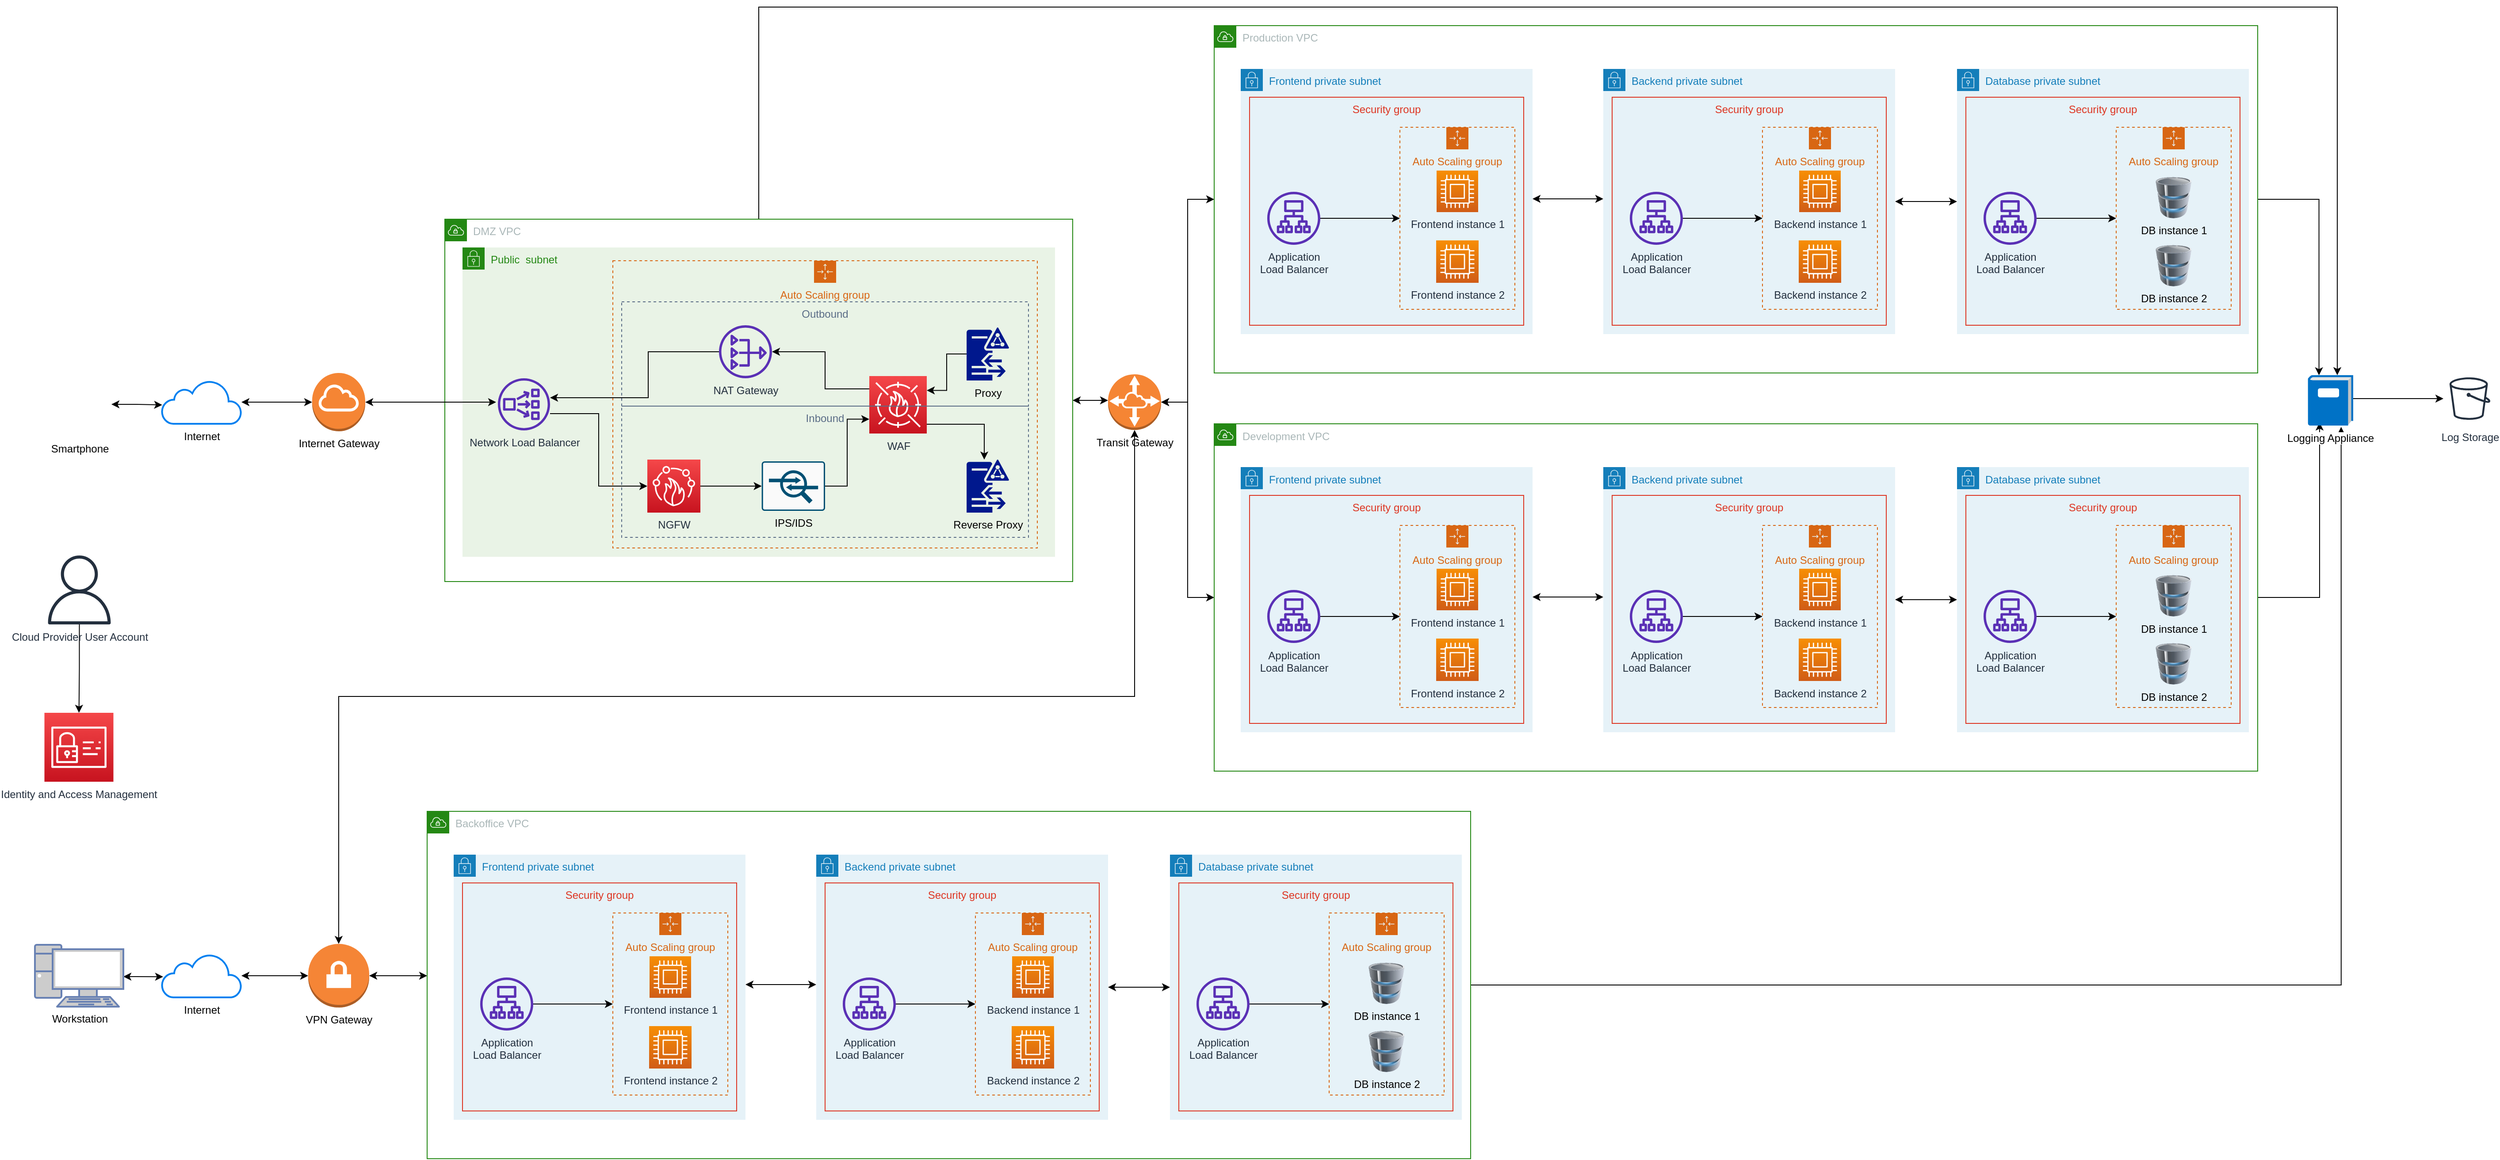 <mxfile version="14.6.9" type="device"><diagram id="Ht1M8jgEwFfnCIfOTk4-" name="Page-1"><mxGraphModel dx="3200" dy="1957" grid="1" gridSize="10" guides="1" tooltips="1" connect="1" arrows="1" fold="1" page="1" pageScale="1" pageWidth="1169" pageHeight="827" math="0" shadow="0"><root><mxCell id="0"/><mxCell id="1" parent="0"/><mxCell id="rHVKQEz08hLQkg1dNy7Z-7" style="edgeStyle=orthogonalEdgeStyle;rounded=0;orthogonalLoop=1;jettySize=auto;html=1;entryX=0.246;entryY=0.003;entryDx=0;entryDy=0;entryPerimeter=0;" parent="1" source="5bD9tp8hiBj_-fqCJR-i-84" target="rHVKQEz08hLQkg1dNy7Z-1" edge="1"><mxGeometry relative="1" as="geometry"/></mxCell><mxCell id="5bD9tp8hiBj_-fqCJR-i-84" value="Production VPC" style="points=[[0,0],[0.25,0],[0.5,0],[0.75,0],[1,0],[1,0.25],[1,0.5],[1,0.75],[1,1],[0.75,1],[0.5,1],[0.25,1],[0,1],[0,0.75],[0,0.5],[0,0.25]];outlineConnect=0;gradientColor=none;html=1;whiteSpace=wrap;fontSize=12;fontStyle=0;shape=mxgraph.aws4.group;grIcon=mxgraph.aws4.group_vpc;strokeColor=#248814;fillColor=none;verticalAlign=top;align=left;spacingLeft=30;fontColor=#AAB7B8;dashed=0;" parent="1" vertex="1"><mxGeometry x="1050" y="21" width="1180" height="393" as="geometry"/></mxCell><mxCell id="rHVKQEz08hLQkg1dNy7Z-5" style="edgeStyle=orthogonalEdgeStyle;rounded=0;orthogonalLoop=1;jettySize=auto;html=1;" parent="1" source="AzsHXXEYTiolJdEt9Cau-2" target="rHVKQEz08hLQkg1dNy7Z-1" edge="1"><mxGeometry relative="1" as="geometry"><Array as="points"><mxPoint x="535"/><mxPoint x="2320"/></Array></mxGeometry></mxCell><mxCell id="AzsHXXEYTiolJdEt9Cau-2" value="DMZ VPC" style="points=[[0,0],[0.25,0],[0.5,0],[0.75,0],[1,0],[1,0.25],[1,0.5],[1,0.75],[1,1],[0.75,1],[0.5,1],[0.25,1],[0,1],[0,0.75],[0,0.5],[0,0.25]];outlineConnect=0;gradientColor=none;html=1;whiteSpace=wrap;fontSize=12;fontStyle=0;shape=mxgraph.aws4.group;grIcon=mxgraph.aws4.group_vpc;strokeColor=#248814;fillColor=none;verticalAlign=top;align=left;spacingLeft=30;fontColor=#AAB7B8;dashed=0;" parent="1" vertex="1"><mxGeometry x="180" y="240" width="710" height="410" as="geometry"/></mxCell><mxCell id="5bD9tp8hiBj_-fqCJR-i-31" value="Database private subnet" style="points=[[0,0],[0.25,0],[0.5,0],[0.75,0],[1,0],[1,0.25],[1,0.5],[1,0.75],[1,1],[0.75,1],[0.5,1],[0.25,1],[0,1],[0,0.75],[0,0.5],[0,0.25]];outlineConnect=0;gradientColor=none;html=1;whiteSpace=wrap;fontSize=12;fontStyle=0;shape=mxgraph.aws4.group;grIcon=mxgraph.aws4.group_security_group;grStroke=0;strokeColor=#147EBA;fillColor=#E6F2F8;verticalAlign=top;align=left;spacingLeft=30;fontColor=#147EBA;dashed=0;" parent="1" vertex="1"><mxGeometry x="1890" y="102" width="320" height="230" as="geometry"/></mxCell><mxCell id="5bD9tp8hiBj_-fqCJR-i-56" style="edgeStyle=orthogonalEdgeStyle;rounded=0;orthogonalLoop=1;jettySize=auto;html=1;entryX=0;entryY=0.5;entryDx=0;entryDy=0;" parent="1" source="5bD9tp8hiBj_-fqCJR-i-32" target="5bD9tp8hiBj_-fqCJR-i-34" edge="1"><mxGeometry relative="1" as="geometry"/></mxCell><mxCell id="5bD9tp8hiBj_-fqCJR-i-32" value="&lt;div&gt;Application&lt;br&gt;&lt;/div&gt;&lt;div&gt; Load Balancer&lt;/div&gt;" style="outlineConnect=0;fontColor=#232F3E;gradientColor=none;fillColor=#5A30B5;strokeColor=none;dashed=0;verticalLabelPosition=bottom;verticalAlign=top;align=center;html=1;fontSize=12;fontStyle=0;aspect=fixed;pointerEvents=1;shape=mxgraph.aws4.application_load_balancer;" parent="1" vertex="1"><mxGeometry x="1920" y="187" width="60" height="60" as="geometry"/></mxCell><mxCell id="5bD9tp8hiBj_-fqCJR-i-34" value="Auto Scaling group" style="points=[[0,0],[0.25,0],[0.5,0],[0.75,0],[1,0],[1,0.25],[1,0.5],[1,0.75],[1,1],[0.75,1],[0.5,1],[0.25,1],[0,1],[0,0.75],[0,0.5],[0,0.25]];outlineConnect=0;gradientColor=none;html=1;whiteSpace=wrap;fontSize=12;fontStyle=0;shape=mxgraph.aws4.groupCenter;grIcon=mxgraph.aws4.group_auto_scaling_group;grStroke=1;strokeColor=#D86613;fillColor=none;verticalAlign=top;align=center;fontColor=#D86613;dashed=1;spacingTop=25;" parent="1" vertex="1"><mxGeometry x="2070" y="114" width="130" height="206" as="geometry"/></mxCell><mxCell id="5bD9tp8hiBj_-fqCJR-i-40" value="Backend private subnet" style="points=[[0,0],[0.25,0],[0.5,0],[0.75,0],[1,0],[1,0.25],[1,0.5],[1,0.75],[1,1],[0.75,1],[0.5,1],[0.25,1],[0,1],[0,0.75],[0,0.5],[0,0.25]];outlineConnect=0;gradientColor=none;html=1;whiteSpace=wrap;fontSize=12;fontStyle=0;shape=mxgraph.aws4.group;grIcon=mxgraph.aws4.group_security_group;grStroke=0;strokeColor=#147EBA;fillColor=#E6F2F8;verticalAlign=top;align=left;spacingLeft=30;fontColor=#147EBA;dashed=0;" parent="1" vertex="1"><mxGeometry x="1490" y="102" width="320" height="230" as="geometry"/></mxCell><mxCell id="5bD9tp8hiBj_-fqCJR-i-55" style="edgeStyle=orthogonalEdgeStyle;rounded=0;orthogonalLoop=1;jettySize=auto;html=1;entryX=0;entryY=0.5;entryDx=0;entryDy=0;" parent="1" source="5bD9tp8hiBj_-fqCJR-i-41" target="5bD9tp8hiBj_-fqCJR-i-42" edge="1"><mxGeometry relative="1" as="geometry"/></mxCell><mxCell id="5bD9tp8hiBj_-fqCJR-i-41" value="&lt;div&gt;Application&lt;br&gt;&lt;/div&gt;&lt;div&gt; Load Balancer&lt;/div&gt;" style="outlineConnect=0;fontColor=#232F3E;gradientColor=none;fillColor=#5A30B5;strokeColor=none;dashed=0;verticalLabelPosition=bottom;verticalAlign=top;align=center;html=1;fontSize=12;fontStyle=0;aspect=fixed;pointerEvents=1;shape=mxgraph.aws4.application_load_balancer;" parent="1" vertex="1"><mxGeometry x="1520" y="187" width="60" height="60" as="geometry"/></mxCell><mxCell id="5bD9tp8hiBj_-fqCJR-i-42" value="Auto Scaling group" style="points=[[0,0],[0.25,0],[0.5,0],[0.75,0],[1,0],[1,0.25],[1,0.5],[1,0.75],[1,1],[0.75,1],[0.5,1],[0.25,1],[0,1],[0,0.75],[0,0.5],[0,0.25]];outlineConnect=0;gradientColor=none;html=1;whiteSpace=wrap;fontSize=12;fontStyle=0;shape=mxgraph.aws4.groupCenter;grIcon=mxgraph.aws4.group_auto_scaling_group;grStroke=1;strokeColor=#D86613;fillColor=none;verticalAlign=top;align=center;fontColor=#D86613;dashed=1;spacingTop=25;" parent="1" vertex="1"><mxGeometry x="1670" y="114" width="130" height="206" as="geometry"/></mxCell><mxCell id="5bD9tp8hiBj_-fqCJR-i-43" value="&lt;div&gt;Backend instance 2&lt;/div&gt;" style="points=[[0,0,0],[0.25,0,0],[0.5,0,0],[0.75,0,0],[1,0,0],[0,1,0],[0.25,1,0],[0.5,1,0],[0.75,1,0],[1,1,0],[0,0.25,0],[0,0.5,0],[0,0.75,0],[1,0.25,0],[1,0.5,0],[1,0.75,0]];outlineConnect=0;fontColor=#232F3E;gradientColor=#F78E04;gradientDirection=north;fillColor=#D05C17;strokeColor=#ffffff;dashed=0;verticalLabelPosition=bottom;verticalAlign=top;align=center;html=1;fontSize=12;fontStyle=0;aspect=fixed;shape=mxgraph.aws4.resourceIcon;resIcon=mxgraph.aws4.compute;" parent="1" vertex="1"><mxGeometry x="1711" y="242" width="48" height="48" as="geometry"/></mxCell><mxCell id="5bD9tp8hiBj_-fqCJR-i-44" value="Backend instance 1" style="points=[[0,0,0],[0.25,0,0],[0.5,0,0],[0.75,0,0],[1,0,0],[0,1,0],[0.25,1,0],[0.5,1,0],[0.75,1,0],[1,1,0],[0,0.25,0],[0,0.5,0],[0,0.75,0],[1,0.25,0],[1,0.5,0],[1,0.75,0]];outlineConnect=0;fontColor=#232F3E;gradientColor=#F78E04;gradientDirection=north;fillColor=#D05C17;strokeColor=#ffffff;dashed=0;verticalLabelPosition=bottom;verticalAlign=top;align=center;html=1;fontSize=12;fontStyle=0;aspect=fixed;shape=mxgraph.aws4.resourceIcon;resIcon=mxgraph.aws4.compute;" parent="1" vertex="1"><mxGeometry x="1711.5" y="163" width="47" height="47" as="geometry"/></mxCell><mxCell id="5bD9tp8hiBj_-fqCJR-i-67" style="edgeStyle=orthogonalEdgeStyle;rounded=0;orthogonalLoop=1;jettySize=auto;html=1;entryX=0;entryY=0.5;entryDx=0;entryDy=0;startArrow=classic;startFill=1;" parent="1" source="5bD9tp8hiBj_-fqCJR-i-45" target="5bD9tp8hiBj_-fqCJR-i-40" edge="1"><mxGeometry relative="1" as="geometry"/></mxCell><mxCell id="5bD9tp8hiBj_-fqCJR-i-45" value="Frontend private subnet" style="points=[[0,0],[0.25,0],[0.5,0],[0.75,0],[1,0],[1,0.25],[1,0.5],[1,0.75],[1,1],[0.75,1],[0.5,1],[0.25,1],[0,1],[0,0.75],[0,0.5],[0,0.25]];outlineConnect=0;gradientColor=none;html=1;whiteSpace=wrap;fontSize=12;fontStyle=0;shape=mxgraph.aws4.group;grIcon=mxgraph.aws4.group_security_group;grStroke=0;strokeColor=#147EBA;fillColor=#E6F2F8;verticalAlign=top;align=left;spacingLeft=30;fontColor=#147EBA;dashed=0;" parent="1" vertex="1"><mxGeometry x="1090" y="102" width="320" height="230" as="geometry"/></mxCell><mxCell id="5bD9tp8hiBj_-fqCJR-i-54" style="edgeStyle=orthogonalEdgeStyle;rounded=0;orthogonalLoop=1;jettySize=auto;html=1;entryX=0;entryY=0.5;entryDx=0;entryDy=0;" parent="1" source="5bD9tp8hiBj_-fqCJR-i-46" target="5bD9tp8hiBj_-fqCJR-i-47" edge="1"><mxGeometry relative="1" as="geometry"/></mxCell><mxCell id="5bD9tp8hiBj_-fqCJR-i-46" value="&lt;div&gt;Application&lt;br&gt;&lt;/div&gt;&lt;div&gt; Load Balancer&lt;/div&gt;" style="outlineConnect=0;fontColor=#232F3E;gradientColor=none;fillColor=#5A30B5;strokeColor=none;dashed=0;verticalLabelPosition=bottom;verticalAlign=top;align=center;html=1;fontSize=12;fontStyle=0;aspect=fixed;pointerEvents=1;shape=mxgraph.aws4.application_load_balancer;" parent="1" vertex="1"><mxGeometry x="1120" y="187" width="60" height="60" as="geometry"/></mxCell><mxCell id="5bD9tp8hiBj_-fqCJR-i-47" value="Auto Scaling group" style="points=[[0,0],[0.25,0],[0.5,0],[0.75,0],[1,0],[1,0.25],[1,0.5],[1,0.75],[1,1],[0.75,1],[0.5,1],[0.25,1],[0,1],[0,0.75],[0,0.5],[0,0.25]];outlineConnect=0;gradientColor=none;html=1;whiteSpace=wrap;fontSize=12;fontStyle=0;shape=mxgraph.aws4.groupCenter;grIcon=mxgraph.aws4.group_auto_scaling_group;grStroke=1;strokeColor=#D86613;fillColor=none;verticalAlign=top;align=center;fontColor=#D86613;dashed=1;spacingTop=25;" parent="1" vertex="1"><mxGeometry x="1270" y="114" width="130" height="206" as="geometry"/></mxCell><mxCell id="5bD9tp8hiBj_-fqCJR-i-48" value="&lt;div&gt;Frontend instance 2&lt;/div&gt;" style="points=[[0,0,0],[0.25,0,0],[0.5,0,0],[0.75,0,0],[1,0,0],[0,1,0],[0.25,1,0],[0.5,1,0],[0.75,1,0],[1,1,0],[0,0.25,0],[0,0.5,0],[0,0.75,0],[1,0.25,0],[1,0.5,0],[1,0.75,0]];outlineConnect=0;fontColor=#232F3E;gradientColor=#F78E04;gradientDirection=north;fillColor=#D05C17;strokeColor=#ffffff;dashed=0;verticalLabelPosition=bottom;verticalAlign=top;align=center;html=1;fontSize=12;fontStyle=0;aspect=fixed;shape=mxgraph.aws4.resourceIcon;resIcon=mxgraph.aws4.compute;" parent="1" vertex="1"><mxGeometry x="1311" y="242" width="48" height="48" as="geometry"/></mxCell><mxCell id="5bD9tp8hiBj_-fqCJR-i-49" value="&lt;div&gt;Frontend instance 1&lt;/div&gt;" style="points=[[0,0,0],[0.25,0,0],[0.5,0,0],[0.75,0,0],[1,0,0],[0,1,0],[0.25,1,0],[0.5,1,0],[0.75,1,0],[1,1,0],[0,0.25,0],[0,0.5,0],[0,0.75,0],[1,0.25,0],[1,0.5,0],[1,0.75,0]];outlineConnect=0;fontColor=#232F3E;gradientColor=#F78E04;gradientDirection=north;fillColor=#D05C17;strokeColor=#ffffff;dashed=0;verticalLabelPosition=bottom;verticalAlign=top;align=center;html=1;fontSize=12;fontStyle=0;aspect=fixed;shape=mxgraph.aws4.resourceIcon;resIcon=mxgraph.aws4.compute;" parent="1" vertex="1"><mxGeometry x="1311.5" y="163" width="47" height="47" as="geometry"/></mxCell><mxCell id="5bD9tp8hiBj_-fqCJR-i-52" value="DB instance 1" style="image;html=1;image=img/lib/clip_art/computers/Database_128x128.png;labelBackgroundColor=none;" parent="1" vertex="1"><mxGeometry x="2107.5" y="170" width="55" height="47" as="geometry"/></mxCell><mxCell id="5bD9tp8hiBj_-fqCJR-i-53" value="DB instance 2" style="image;html=1;image=img/lib/clip_art/computers/Database_128x128.png;labelBackgroundColor=none;" parent="1" vertex="1"><mxGeometry x="2107.5" y="247" width="55" height="47" as="geometry"/></mxCell><mxCell id="5bD9tp8hiBj_-fqCJR-i-87" value="Internet Gateway" style="outlineConnect=0;dashed=0;verticalLabelPosition=bottom;verticalAlign=top;align=center;html=1;shape=mxgraph.aws3.internet_gateway;fillColor=#F58534;gradientColor=none;" parent="1" vertex="1"><mxGeometry x="30" y="414" width="60" height="66" as="geometry"/></mxCell><mxCell id="5bD9tp8hiBj_-fqCJR-i-90" value="Database private subnet" style="points=[[0,0],[0.25,0],[0.5,0],[0.75,0],[1,0],[1,0.25],[1,0.5],[1,0.75],[1,1],[0.75,1],[0.5,1],[0.25,1],[0,1],[0,0.75],[0,0.5],[0,0.25]];outlineConnect=0;gradientColor=none;html=1;whiteSpace=wrap;fontSize=12;fontStyle=0;shape=mxgraph.aws4.group;grIcon=mxgraph.aws4.group_security_group;grStroke=0;strokeColor=#147EBA;fillColor=#E6F2F8;verticalAlign=top;align=left;spacingLeft=30;fontColor=#147EBA;dashed=0;" parent="1" vertex="1"><mxGeometry x="1890" y="70" width="330" height="300" as="geometry"/></mxCell><mxCell id="5bD9tp8hiBj_-fqCJR-i-91" style="edgeStyle=orthogonalEdgeStyle;rounded=0;orthogonalLoop=1;jettySize=auto;html=1;entryX=0;entryY=0.5;entryDx=0;entryDy=0;" parent="1" source="5bD9tp8hiBj_-fqCJR-i-92" target="5bD9tp8hiBj_-fqCJR-i-93" edge="1"><mxGeometry relative="1" as="geometry"/></mxCell><mxCell id="5bD9tp8hiBj_-fqCJR-i-92" value="&lt;div&gt;Application&lt;br&gt;&lt;/div&gt;&lt;div&gt; Load Balancer&lt;/div&gt;" style="outlineConnect=0;fontColor=#232F3E;gradientColor=none;fillColor=#5A30B5;strokeColor=none;dashed=0;verticalLabelPosition=bottom;verticalAlign=top;align=center;html=1;fontSize=12;fontStyle=0;aspect=fixed;pointerEvents=1;shape=mxgraph.aws4.application_load_balancer;" parent="1" vertex="1"><mxGeometry x="1920" y="209" width="60" height="60" as="geometry"/></mxCell><mxCell id="5bD9tp8hiBj_-fqCJR-i-93" value="Auto Scaling group" style="points=[[0,0],[0.25,0],[0.5,0],[0.75,0],[1,0],[1,0.25],[1,0.5],[1,0.75],[1,1],[0.75,1],[0.5,1],[0.25,1],[0,1],[0,0.75],[0,0.5],[0,0.25]];outlineConnect=0;gradientColor=none;html=1;whiteSpace=wrap;fontSize=12;fontStyle=0;shape=mxgraph.aws4.groupCenter;grIcon=mxgraph.aws4.group_auto_scaling_group;grStroke=1;strokeColor=#D86613;fillColor=none;verticalAlign=top;align=center;fontColor=#D86613;dashed=1;spacingTop=25;" parent="1" vertex="1"><mxGeometry x="2070" y="136" width="130" height="206" as="geometry"/></mxCell><mxCell id="Rqp0XbIb-eii7yiD4MMt-11" value="" style="edgeStyle=orthogonalEdgeStyle;rounded=0;orthogonalLoop=1;jettySize=auto;html=1;startArrow=classic;startFill=1;" parent="1" source="5bD9tp8hiBj_-fqCJR-i-95" edge="1"><mxGeometry relative="1" as="geometry"><mxPoint x="1890" y="220" as="targetPoint"/><Array as="points"><mxPoint x="1890" y="220"/></Array></mxGeometry></mxCell><mxCell id="5bD9tp8hiBj_-fqCJR-i-95" value="Backend private subnet" style="points=[[0,0],[0.25,0],[0.5,0],[0.75,0],[1,0],[1,0.25],[1,0.5],[1,0.75],[1,1],[0.75,1],[0.5,1],[0.25,1],[0,1],[0,0.75],[0,0.5],[0,0.25]];outlineConnect=0;gradientColor=none;html=1;whiteSpace=wrap;fontSize=12;fontStyle=0;shape=mxgraph.aws4.group;grIcon=mxgraph.aws4.group_security_group;grStroke=0;strokeColor=#147EBA;fillColor=#E6F2F8;verticalAlign=top;align=left;spacingLeft=30;fontColor=#147EBA;dashed=0;" parent="1" vertex="1"><mxGeometry x="1490" y="70" width="330" height="300" as="geometry"/></mxCell><mxCell id="5bD9tp8hiBj_-fqCJR-i-96" style="edgeStyle=orthogonalEdgeStyle;rounded=0;orthogonalLoop=1;jettySize=auto;html=1;entryX=0;entryY=0.5;entryDx=0;entryDy=0;" parent="1" source="5bD9tp8hiBj_-fqCJR-i-97" target="5bD9tp8hiBj_-fqCJR-i-98" edge="1"><mxGeometry relative="1" as="geometry"/></mxCell><mxCell id="5bD9tp8hiBj_-fqCJR-i-97" value="&lt;div&gt;Application&lt;br&gt;&lt;/div&gt;&lt;div&gt; Load Balancer&lt;/div&gt;" style="outlineConnect=0;fontColor=#232F3E;gradientColor=none;fillColor=#5A30B5;strokeColor=none;dashed=0;verticalLabelPosition=bottom;verticalAlign=top;align=center;html=1;fontSize=12;fontStyle=0;aspect=fixed;pointerEvents=1;shape=mxgraph.aws4.application_load_balancer;" parent="1" vertex="1"><mxGeometry x="1520" y="209" width="60" height="60" as="geometry"/></mxCell><mxCell id="5bD9tp8hiBj_-fqCJR-i-98" value="Auto Scaling group" style="points=[[0,0],[0.25,0],[0.5,0],[0.75,0],[1,0],[1,0.25],[1,0.5],[1,0.75],[1,1],[0.75,1],[0.5,1],[0.25,1],[0,1],[0,0.75],[0,0.5],[0,0.25]];outlineConnect=0;gradientColor=none;html=1;whiteSpace=wrap;fontSize=12;fontStyle=0;shape=mxgraph.aws4.groupCenter;grIcon=mxgraph.aws4.group_auto_scaling_group;grStroke=1;strokeColor=#D86613;fillColor=none;verticalAlign=top;align=center;fontColor=#D86613;dashed=1;spacingTop=25;" parent="1" vertex="1"><mxGeometry x="1670" y="136" width="130" height="206" as="geometry"/></mxCell><mxCell id="5bD9tp8hiBj_-fqCJR-i-99" value="&lt;div&gt;Backend instance 2&lt;/div&gt;" style="points=[[0,0,0],[0.25,0,0],[0.5,0,0],[0.75,0,0],[1,0,0],[0,1,0],[0.25,1,0],[0.5,1,0],[0.75,1,0],[1,1,0],[0,0.25,0],[0,0.5,0],[0,0.75,0],[1,0.25,0],[1,0.5,0],[1,0.75,0]];outlineConnect=0;fontColor=#232F3E;gradientColor=#F78E04;gradientDirection=north;fillColor=#D05C17;strokeColor=#ffffff;dashed=0;verticalLabelPosition=bottom;verticalAlign=top;align=center;html=1;fontSize=12;fontStyle=0;aspect=fixed;shape=mxgraph.aws4.resourceIcon;resIcon=mxgraph.aws4.compute;" parent="1" vertex="1"><mxGeometry x="1711" y="264" width="48" height="48" as="geometry"/></mxCell><mxCell id="5bD9tp8hiBj_-fqCJR-i-100" value="Backend instance 1" style="points=[[0,0,0],[0.25,0,0],[0.5,0,0],[0.75,0,0],[1,0,0],[0,1,0],[0.25,1,0],[0.5,1,0],[0.75,1,0],[1,1,0],[0,0.25,0],[0,0.5,0],[0,0.75,0],[1,0.25,0],[1,0.5,0],[1,0.75,0]];outlineConnect=0;fontColor=#232F3E;gradientColor=#F78E04;gradientDirection=north;fillColor=#D05C17;strokeColor=#ffffff;dashed=0;verticalLabelPosition=bottom;verticalAlign=top;align=center;html=1;fontSize=12;fontStyle=0;aspect=fixed;shape=mxgraph.aws4.resourceIcon;resIcon=mxgraph.aws4.compute;" parent="1" vertex="1"><mxGeometry x="1711.5" y="185" width="47" height="47" as="geometry"/></mxCell><mxCell id="5bD9tp8hiBj_-fqCJR-i-102" value="Frontend private subnet" style="points=[[0,0],[0.25,0],[0.5,0],[0.75,0],[1,0],[1,0.25],[1,0.5],[1,0.75],[1,1],[0.75,1],[0.5,1],[0.25,1],[0,1],[0,0.75],[0,0.5],[0,0.25]];outlineConnect=0;gradientColor=none;html=1;whiteSpace=wrap;fontSize=12;fontStyle=0;shape=mxgraph.aws4.group;grIcon=mxgraph.aws4.group_security_group;grStroke=0;strokeColor=#147EBA;fillColor=#E6F2F8;verticalAlign=top;align=left;spacingLeft=30;fontColor=#147EBA;dashed=0;" parent="1" vertex="1"><mxGeometry x="1080" y="70" width="330" height="300" as="geometry"/></mxCell><mxCell id="5bD9tp8hiBj_-fqCJR-i-103" style="edgeStyle=orthogonalEdgeStyle;rounded=0;orthogonalLoop=1;jettySize=auto;html=1;entryX=0;entryY=0.5;entryDx=0;entryDy=0;" parent="1" source="5bD9tp8hiBj_-fqCJR-i-105" target="5bD9tp8hiBj_-fqCJR-i-106" edge="1"><mxGeometry relative="1" as="geometry"/></mxCell><mxCell id="5bD9tp8hiBj_-fqCJR-i-105" value="&lt;div&gt;Application&lt;br&gt;&lt;/div&gt;&lt;div&gt; Load Balancer&lt;/div&gt;" style="outlineConnect=0;fontColor=#232F3E;gradientColor=none;fillColor=#5A30B5;strokeColor=none;dashed=0;verticalLabelPosition=bottom;verticalAlign=top;align=center;html=1;fontSize=12;fontStyle=0;aspect=fixed;pointerEvents=1;shape=mxgraph.aws4.application_load_balancer;" parent="1" vertex="1"><mxGeometry x="1110" y="209" width="60" height="60" as="geometry"/></mxCell><mxCell id="5bD9tp8hiBj_-fqCJR-i-106" value="Auto Scaling group" style="points=[[0,0],[0.25,0],[0.5,0],[0.75,0],[1,0],[1,0.25],[1,0.5],[1,0.75],[1,1],[0.75,1],[0.5,1],[0.25,1],[0,1],[0,0.75],[0,0.5],[0,0.25]];outlineConnect=0;gradientColor=none;html=1;whiteSpace=wrap;fontSize=12;fontStyle=0;shape=mxgraph.aws4.groupCenter;grIcon=mxgraph.aws4.group_auto_scaling_group;grStroke=1;strokeColor=#D86613;fillColor=none;verticalAlign=top;align=center;fontColor=#D86613;dashed=1;spacingTop=25;" parent="1" vertex="1"><mxGeometry x="1260" y="136" width="130" height="206" as="geometry"/></mxCell><mxCell id="5bD9tp8hiBj_-fqCJR-i-107" value="&lt;div&gt;Frontend instance 2&lt;/div&gt;" style="points=[[0,0,0],[0.25,0,0],[0.5,0,0],[0.75,0,0],[1,0,0],[0,1,0],[0.25,1,0],[0.5,1,0],[0.75,1,0],[1,1,0],[0,0.25,0],[0,0.5,0],[0,0.75,0],[1,0.25,0],[1,0.5,0],[1,0.75,0]];outlineConnect=0;fontColor=#232F3E;gradientColor=#F78E04;gradientDirection=north;fillColor=#D05C17;strokeColor=#ffffff;dashed=0;verticalLabelPosition=bottom;verticalAlign=top;align=center;html=1;fontSize=12;fontStyle=0;aspect=fixed;shape=mxgraph.aws4.resourceIcon;resIcon=mxgraph.aws4.compute;" parent="1" vertex="1"><mxGeometry x="1301" y="264" width="48" height="48" as="geometry"/></mxCell><mxCell id="5bD9tp8hiBj_-fqCJR-i-108" value="&lt;div&gt;Frontend instance 1&lt;/div&gt;" style="points=[[0,0,0],[0.25,0,0],[0.5,0,0],[0.75,0,0],[1,0,0],[0,1,0],[0.25,1,0],[0.5,1,0],[0.75,1,0],[1,1,0],[0,0.25,0],[0,0.5,0],[0,0.75,0],[1,0.25,0],[1,0.5,0],[1,0.75,0]];outlineConnect=0;fontColor=#232F3E;gradientColor=#F78E04;gradientDirection=north;fillColor=#D05C17;strokeColor=#ffffff;dashed=0;verticalLabelPosition=bottom;verticalAlign=top;align=center;html=1;fontSize=12;fontStyle=0;aspect=fixed;shape=mxgraph.aws4.resourceIcon;resIcon=mxgraph.aws4.compute;" parent="1" vertex="1"><mxGeometry x="1301.5" y="185" width="47" height="47" as="geometry"/></mxCell><mxCell id="5bD9tp8hiBj_-fqCJR-i-109" value="DB instance 1" style="image;html=1;image=img/lib/clip_art/computers/Database_128x128.png;labelBackgroundColor=none;" parent="1" vertex="1"><mxGeometry x="2107.5" y="192" width="55" height="47" as="geometry"/></mxCell><mxCell id="5bD9tp8hiBj_-fqCJR-i-110" value="DB instance 2" style="image;html=1;image=img/lib/clip_art/computers/Database_128x128.png;labelBackgroundColor=none;" parent="1" vertex="1"><mxGeometry x="2107.5" y="269" width="55" height="47" as="geometry"/></mxCell><mxCell id="5bD9tp8hiBj_-fqCJR-i-126" value="Public&amp;nbsp; subnet" style="points=[[0,0],[0.25,0],[0.5,0],[0.75,0],[1,0],[1,0.25],[1,0.5],[1,0.75],[1,1],[0.75,1],[0.5,1],[0.25,1],[0,1],[0,0.75],[0,0.5],[0,0.25]];outlineConnect=0;gradientColor=none;html=1;whiteSpace=wrap;fontSize=12;fontStyle=0;shape=mxgraph.aws4.group;grIcon=mxgraph.aws4.group_security_group;grStroke=0;strokeColor=#248814;fillColor=#E9F3E6;verticalAlign=top;align=left;spacingLeft=30;fontColor=#248814;dashed=0;" parent="1" vertex="1"><mxGeometry x="200" y="272" width="670" height="350" as="geometry"/></mxCell><mxCell id="i47jlEKUFVAPSRupJSI9-1" style="edgeStyle=orthogonalEdgeStyle;rounded=0;orthogonalLoop=1;jettySize=auto;html=1;entryX=0;entryY=0.5;entryDx=0;entryDy=0;entryPerimeter=0;" parent="1" source="5bD9tp8hiBj_-fqCJR-i-130" target="5bD9tp8hiBj_-fqCJR-i-156" edge="1"><mxGeometry relative="1" as="geometry"><Array as="points"><mxPoint x="354" y="460"/><mxPoint x="354" y="542"/></Array></mxGeometry></mxCell><mxCell id="5bD9tp8hiBj_-fqCJR-i-130" value="&lt;div&gt;Network Load Balancer&lt;/div&gt;" style="outlineConnect=0;fontColor=#232F3E;gradientColor=none;fillColor=#5A30B5;strokeColor=none;dashed=0;verticalLabelPosition=bottom;verticalAlign=top;align=center;html=1;fontSize=12;fontStyle=0;aspect=fixed;pointerEvents=1;shape=mxgraph.aws4.network_load_balancer;" parent="1" vertex="1"><mxGeometry x="240" y="420" width="59" height="59" as="geometry"/></mxCell><mxCell id="5bD9tp8hiBj_-fqCJR-i-152" value="Auto Scaling group" style="points=[[0,0],[0.25,0],[0.5,0],[0.75,0],[1,0],[1,0.25],[1,0.5],[1,0.75],[1,1],[0.75,1],[0.5,1],[0.25,1],[0,1],[0,0.75],[0,0.5],[0,0.25]];outlineConnect=0;gradientColor=none;html=1;whiteSpace=wrap;fontSize=12;fontStyle=0;shape=mxgraph.aws4.groupCenter;grIcon=mxgraph.aws4.group_auto_scaling_group;grStroke=1;strokeColor=#D86613;fillColor=none;verticalAlign=top;align=center;fontColor=#D86613;dashed=1;spacingTop=25;labelBackgroundColor=none;" parent="1" vertex="1"><mxGeometry x="370" y="287" width="480" height="325" as="geometry"/></mxCell><mxCell id="5bD9tp8hiBj_-fqCJR-i-153" style="edgeStyle=orthogonalEdgeStyle;rounded=0;orthogonalLoop=1;jettySize=auto;html=1;startArrow=none;startFill=0;" parent="1" source="5bD9tp8hiBj_-fqCJR-i-154" target="5bD9tp8hiBj_-fqCJR-i-130" edge="1"><mxGeometry relative="1" as="geometry"><Array as="points"><mxPoint x="410" y="390"/><mxPoint x="410" y="442"/></Array></mxGeometry></mxCell><mxCell id="5bD9tp8hiBj_-fqCJR-i-154" value="NAT Gateway" style="outlineConnect=0;fontColor=#232F3E;gradientColor=none;fillColor=#5A30B5;strokeColor=none;dashed=0;verticalLabelPosition=bottom;verticalAlign=top;align=center;html=1;fontSize=12;fontStyle=0;aspect=fixed;pointerEvents=1;shape=mxgraph.aws4.nat_gateway;" parent="1" vertex="1"><mxGeometry x="490" y="360" width="60" height="60" as="geometry"/></mxCell><mxCell id="i47jlEKUFVAPSRupJSI9-3" style="edgeStyle=orthogonalEdgeStyle;rounded=0;orthogonalLoop=1;jettySize=auto;html=1;entryX=0;entryY=0.5;entryDx=0;entryDy=0;entryPerimeter=0;" parent="1" source="5bD9tp8hiBj_-fqCJR-i-156" target="i47jlEKUFVAPSRupJSI9-2" edge="1"><mxGeometry relative="1" as="geometry"/></mxCell><mxCell id="5bD9tp8hiBj_-fqCJR-i-156" value="NGFW" style="points=[[0,0,0],[0.25,0,0],[0.5,0,0],[0.75,0,0],[1,0,0],[0,1,0],[0.25,1,0],[0.5,1,0],[0.75,1,0],[1,1,0],[0,0.25,0],[0,0.5,0],[0,0.75,0],[1,0.25,0],[1,0.5,0],[1,0.75,0]];outlineConnect=0;fontColor=#232F3E;gradientColor=#F54749;gradientDirection=north;fillColor=#C7131F;strokeColor=#ffffff;dashed=0;verticalLabelPosition=bottom;verticalAlign=top;align=center;html=1;fontSize=12;fontStyle=0;aspect=fixed;shape=mxgraph.aws4.resourceIcon;resIcon=mxgraph.aws4.firewall_manager;" parent="1" vertex="1"><mxGeometry x="409" y="512" width="60" height="60" as="geometry"/></mxCell><mxCell id="5bD9tp8hiBj_-fqCJR-i-159" style="edgeStyle=orthogonalEdgeStyle;rounded=0;orthogonalLoop=1;jettySize=auto;html=1;startArrow=none;startFill=0;" parent="1" source="5bD9tp8hiBj_-fqCJR-i-161" target="5bD9tp8hiBj_-fqCJR-i-163" edge="1"><mxGeometry relative="1" as="geometry"><Array as="points"><mxPoint x="790" y="472"/></Array></mxGeometry></mxCell><mxCell id="5bD9tp8hiBj_-fqCJR-i-160" style="edgeStyle=orthogonalEdgeStyle;rounded=0;orthogonalLoop=1;jettySize=auto;html=1;startArrow=none;startFill=0;" parent="1" source="5bD9tp8hiBj_-fqCJR-i-161" target="5bD9tp8hiBj_-fqCJR-i-154" edge="1"><mxGeometry relative="1" as="geometry"><Array as="points"><mxPoint x="610" y="432"/><mxPoint x="610" y="390"/></Array></mxGeometry></mxCell><mxCell id="5bD9tp8hiBj_-fqCJR-i-161" value="WAF" style="points=[[0,0,0],[0.25,0,0],[0.5,0,0],[0.75,0,0],[1,0,0],[0,1,0],[0.25,1,0],[0.5,1,0],[0.75,1,0],[1,1,0],[0,0.25,0],[0,0.5,0],[0,0.75,0],[1,0.25,0],[1,0.5,0],[1,0.75,0]];outlineConnect=0;fontColor=#232F3E;gradientColor=#F54749;gradientDirection=north;fillColor=#C7131F;strokeColor=#ffffff;dashed=0;verticalLabelPosition=bottom;verticalAlign=top;align=center;html=1;fontSize=12;fontStyle=0;aspect=fixed;shape=mxgraph.aws4.resourceIcon;resIcon=mxgraph.aws4.waf;" parent="1" vertex="1"><mxGeometry x="660" y="417.5" width="65" height="65" as="geometry"/></mxCell><mxCell id="5bD9tp8hiBj_-fqCJR-i-163" value="Reverse Proxy" style="aspect=fixed;pointerEvents=1;shadow=0;dashed=0;html=1;strokeColor=none;labelPosition=center;verticalLabelPosition=bottom;verticalAlign=top;align=center;fillColor=#00188D;shape=mxgraph.mscae.enterprise.d" parent="1" vertex="1"><mxGeometry x="770" y="512" width="48" height="60" as="geometry"/></mxCell><mxCell id="5bD9tp8hiBj_-fqCJR-i-164" value="Inbound" style="fillColor=none;strokeColor=#5A6C86;dashed=1;verticalAlign=top;fontStyle=0;fontColor=#5A6C86;labelBackgroundColor=none;" parent="1" vertex="1"><mxGeometry x="380" y="451.5" width="460" height="148.5" as="geometry"/></mxCell><mxCell id="5bD9tp8hiBj_-fqCJR-i-165" value="Outbound" style="fillColor=none;strokeColor=#5A6C86;dashed=1;verticalAlign=top;fontStyle=0;fontColor=#5A6C86;labelBackgroundColor=none;" parent="1" vertex="1"><mxGeometry x="380" y="333.5" width="460" height="118" as="geometry"/></mxCell><mxCell id="AzsHXXEYTiolJdEt9Cau-3" style="edgeStyle=orthogonalEdgeStyle;rounded=0;orthogonalLoop=1;jettySize=auto;html=1;entryX=-0.034;entryY=0.458;entryDx=0;entryDy=0;entryPerimeter=0;startArrow=classic;startFill=1;" parent="1" source="5bD9tp8hiBj_-fqCJR-i-87" target="5bD9tp8hiBj_-fqCJR-i-130" edge="1"><mxGeometry relative="1" as="geometry"/></mxCell><mxCell id="AzsHXXEYTiolJdEt9Cau-6" style="edgeStyle=orthogonalEdgeStyle;rounded=0;orthogonalLoop=1;jettySize=auto;html=1;entryX=0;entryY=0.5;entryDx=0;entryDy=0;startArrow=classic;startFill=1;" parent="1" source="AzsHXXEYTiolJdEt9Cau-4" target="5bD9tp8hiBj_-fqCJR-i-84" edge="1"><mxGeometry relative="1" as="geometry"/></mxCell><mxCell id="AzsHXXEYTiolJdEt9Cau-13" style="edgeStyle=orthogonalEdgeStyle;rounded=0;orthogonalLoop=1;jettySize=auto;html=1;entryX=1;entryY=0.5;entryDx=0;entryDy=0;startArrow=classic;startFill=1;" parent="1" source="AzsHXXEYTiolJdEt9Cau-4" target="AzsHXXEYTiolJdEt9Cau-2" edge="1"><mxGeometry relative="1" as="geometry"><Array as="points"><mxPoint x="920" y="445"/><mxPoint x="920" y="445"/></Array></mxGeometry></mxCell><mxCell id="AzsHXXEYTiolJdEt9Cau-4" value="Transit Gateway" style="outlineConnect=0;dashed=0;verticalLabelPosition=bottom;verticalAlign=top;align=center;html=1;shape=mxgraph.aws3.vpc_peering;fillColor=#F58534;gradientColor=none;" parent="1" vertex="1"><mxGeometry x="930" y="415.5" width="60" height="63" as="geometry"/></mxCell><mxCell id="AzsHXXEYTiolJdEt9Cau-11" style="edgeStyle=orthogonalEdgeStyle;rounded=0;orthogonalLoop=1;jettySize=auto;html=1;entryX=0.004;entryY=0.565;entryDx=0;entryDy=0;entryPerimeter=0;startArrow=classic;startFill=1;" parent="1" source="AzsHXXEYTiolJdEt9Cau-9" target="AzsHXXEYTiolJdEt9Cau-10" edge="1"><mxGeometry relative="1" as="geometry"/></mxCell><mxCell id="AzsHXXEYTiolJdEt9Cau-9" value="Smartphone" style="shape=image;html=1;verticalAlign=top;verticalLabelPosition=bottom;labelBackgroundColor=#ffffff;imageAspect=0;aspect=fixed;image=https://cdn0.iconfinder.com/data/icons/essentials-9/128/__Phone-128.png" parent="1" vertex="1"><mxGeometry x="-270" y="413" width="73" height="73" as="geometry"/></mxCell><mxCell id="AzsHXXEYTiolJdEt9Cau-12" style="edgeStyle=orthogonalEdgeStyle;rounded=0;orthogonalLoop=1;jettySize=auto;html=1;startArrow=classic;startFill=1;" parent="1" source="AzsHXXEYTiolJdEt9Cau-10" target="5bD9tp8hiBj_-fqCJR-i-87" edge="1"><mxGeometry relative="1" as="geometry"/></mxCell><mxCell id="AzsHXXEYTiolJdEt9Cau-10" value="Internet" style="html=1;verticalLabelPosition=bottom;align=center;labelBackgroundColor=#ffffff;verticalAlign=top;strokeWidth=2;strokeColor=#0080F0;shadow=0;dashed=0;shape=mxgraph.ios7.icons.cloud;" parent="1" vertex="1"><mxGeometry x="-140" y="422.5" width="90" height="49" as="geometry"/></mxCell><mxCell id="Rqp0XbIb-eii7yiD4MMt-103" style="edgeStyle=orthogonalEdgeStyle;rounded=0;orthogonalLoop=1;jettySize=auto;html=1;startArrow=classic;startFill=1;" parent="1" source="AzsHXXEYTiolJdEt9Cau-14" target="Rqp0XbIb-eii7yiD4MMt-60" edge="1"><mxGeometry relative="1" as="geometry"><Array as="points"><mxPoint x="140" y="1096"/><mxPoint x="140" y="1096"/></Array></mxGeometry></mxCell><mxCell id="YtODmbuojpBX_j5jZBX5-4" style="edgeStyle=orthogonalEdgeStyle;rounded=0;orthogonalLoop=1;jettySize=auto;html=1;startArrow=classic;startFill=1;" parent="1" source="AzsHXXEYTiolJdEt9Cau-14" target="AzsHXXEYTiolJdEt9Cau-4" edge="1"><mxGeometry relative="1" as="geometry"><Array as="points"><mxPoint x="60" y="780"/><mxPoint x="960" y="780"/></Array></mxGeometry></mxCell><mxCell id="AzsHXXEYTiolJdEt9Cau-14" value="VPN Gateway" style="outlineConnect=0;dashed=0;verticalLabelPosition=bottom;verticalAlign=top;align=center;html=1;shape=mxgraph.aws3.vpn_gateway;fillColor=#F58536;gradientColor=none;" parent="1" vertex="1"><mxGeometry x="25.5" y="1060" width="69" height="72" as="geometry"/></mxCell><mxCell id="AzsHXXEYTiolJdEt9Cau-17" style="edgeStyle=orthogonalEdgeStyle;rounded=0;orthogonalLoop=1;jettySize=auto;html=1;entryX=0.016;entryY=0.523;entryDx=0;entryDy=0;entryPerimeter=0;startArrow=classic;startFill=1;" parent="1" source="AzsHXXEYTiolJdEt9Cau-15" target="AzsHXXEYTiolJdEt9Cau-16" edge="1"><mxGeometry relative="1" as="geometry"><Array as="points"><mxPoint x="-170" y="1097"/><mxPoint x="-170" y="1097"/></Array></mxGeometry></mxCell><mxCell id="AzsHXXEYTiolJdEt9Cau-15" value="&lt;font color=&quot;#000000&quot;&gt;Workstation&lt;/font&gt;" style="fontColor=#0066CC;verticalAlign=top;verticalLabelPosition=bottom;labelPosition=center;align=center;html=1;outlineConnect=0;fillColor=#CCCCCC;strokeColor=#6881B3;gradientColor=none;gradientDirection=north;strokeWidth=2;shape=mxgraph.networks.pc;" parent="1" vertex="1"><mxGeometry x="-283.5" y="1061" width="100" height="70" as="geometry"/></mxCell><mxCell id="AzsHXXEYTiolJdEt9Cau-18" style="edgeStyle=orthogonalEdgeStyle;rounded=0;orthogonalLoop=1;jettySize=auto;html=1;startArrow=classic;startFill=1;" parent="1" source="AzsHXXEYTiolJdEt9Cau-16" target="AzsHXXEYTiolJdEt9Cau-14" edge="1"><mxGeometry relative="1" as="geometry"/></mxCell><mxCell id="AzsHXXEYTiolJdEt9Cau-16" value="Internet" style="html=1;verticalLabelPosition=bottom;align=center;labelBackgroundColor=#ffffff;verticalAlign=top;strokeWidth=2;strokeColor=#0080F0;shadow=0;dashed=0;shape=mxgraph.ios7.icons.cloud;" parent="1" vertex="1"><mxGeometry x="-140" y="1071.5" width="90" height="49" as="geometry"/></mxCell><mxCell id="Rqp0XbIb-eii7yiD4MMt-8" value="Security group" style="fillColor=none;strokeColor=#DD3522;verticalAlign=top;fontStyle=0;fontColor=#DD3522;" parent="1" vertex="1"><mxGeometry x="1090" y="102" width="310" height="258" as="geometry"/></mxCell><mxCell id="Rqp0XbIb-eii7yiD4MMt-9" value="Security group" style="fillColor=none;strokeColor=#DD3522;verticalAlign=top;fontStyle=0;fontColor=#DD3522;" parent="1" vertex="1"><mxGeometry x="1500" y="102" width="310" height="258" as="geometry"/></mxCell><mxCell id="Rqp0XbIb-eii7yiD4MMt-12" value="Security group" style="fillColor=none;strokeColor=#DD3522;verticalAlign=top;fontStyle=0;fontColor=#DD3522;" parent="1" vertex="1"><mxGeometry x="1900" y="102" width="310" height="258" as="geometry"/></mxCell><mxCell id="Rqp0XbIb-eii7yiD4MMt-58" style="edgeStyle=orthogonalEdgeStyle;rounded=0;orthogonalLoop=1;jettySize=auto;html=1;startArrow=classic;startFill=1;" parent="1" source="Rqp0XbIb-eii7yiD4MMt-16" target="AzsHXXEYTiolJdEt9Cau-4" edge="1"><mxGeometry relative="1" as="geometry"/></mxCell><mxCell id="rHVKQEz08hLQkg1dNy7Z-8" style="edgeStyle=orthogonalEdgeStyle;rounded=0;orthogonalLoop=1;jettySize=auto;html=1;entryX=0.259;entryY=0.939;entryDx=0;entryDy=0;entryPerimeter=0;" parent="1" source="Rqp0XbIb-eii7yiD4MMt-16" target="rHVKQEz08hLQkg1dNy7Z-1" edge="1"><mxGeometry relative="1" as="geometry"><Array as="points"><mxPoint x="2300" y="668"/></Array></mxGeometry></mxCell><mxCell id="Rqp0XbIb-eii7yiD4MMt-16" value="Development VPC" style="points=[[0,0],[0.25,0],[0.5,0],[0.75,0],[1,0],[1,0.25],[1,0.5],[1,0.75],[1,1],[0.75,1],[0.5,1],[0.25,1],[0,1],[0,0.75],[0,0.5],[0,0.25]];outlineConnect=0;gradientColor=none;html=1;whiteSpace=wrap;fontSize=12;fontStyle=0;shape=mxgraph.aws4.group;grIcon=mxgraph.aws4.group_vpc;strokeColor=#248814;fillColor=none;verticalAlign=top;align=left;spacingLeft=30;fontColor=#AAB7B8;dashed=0;" parent="1" vertex="1"><mxGeometry x="1050" y="471.5" width="1180" height="393" as="geometry"/></mxCell><mxCell id="Rqp0XbIb-eii7yiD4MMt-17" value="Database private subnet" style="points=[[0,0],[0.25,0],[0.5,0],[0.75,0],[1,0],[1,0.25],[1,0.5],[1,0.75],[1,1],[0.75,1],[0.5,1],[0.25,1],[0,1],[0,0.75],[0,0.5],[0,0.25]];outlineConnect=0;gradientColor=none;html=1;whiteSpace=wrap;fontSize=12;fontStyle=0;shape=mxgraph.aws4.group;grIcon=mxgraph.aws4.group_security_group;grStroke=0;strokeColor=#147EBA;fillColor=#E6F2F8;verticalAlign=top;align=left;spacingLeft=30;fontColor=#147EBA;dashed=0;" parent="1" vertex="1"><mxGeometry x="1890" y="552.5" width="320" height="230" as="geometry"/></mxCell><mxCell id="Rqp0XbIb-eii7yiD4MMt-18" style="edgeStyle=orthogonalEdgeStyle;rounded=0;orthogonalLoop=1;jettySize=auto;html=1;entryX=0;entryY=0.5;entryDx=0;entryDy=0;" parent="1" source="Rqp0XbIb-eii7yiD4MMt-19" target="Rqp0XbIb-eii7yiD4MMt-20" edge="1"><mxGeometry relative="1" as="geometry"/></mxCell><mxCell id="Rqp0XbIb-eii7yiD4MMt-19" value="&lt;div&gt;Application&lt;br&gt;&lt;/div&gt;&lt;div&gt; Load Balancer&lt;/div&gt;" style="outlineConnect=0;fontColor=#232F3E;gradientColor=none;fillColor=#5A30B5;strokeColor=none;dashed=0;verticalLabelPosition=bottom;verticalAlign=top;align=center;html=1;fontSize=12;fontStyle=0;aspect=fixed;pointerEvents=1;shape=mxgraph.aws4.application_load_balancer;" parent="1" vertex="1"><mxGeometry x="1920" y="637.5" width="60" height="60" as="geometry"/></mxCell><mxCell id="Rqp0XbIb-eii7yiD4MMt-20" value="Auto Scaling group" style="points=[[0,0],[0.25,0],[0.5,0],[0.75,0],[1,0],[1,0.25],[1,0.5],[1,0.75],[1,1],[0.75,1],[0.5,1],[0.25,1],[0,1],[0,0.75],[0,0.5],[0,0.25]];outlineConnect=0;gradientColor=none;html=1;whiteSpace=wrap;fontSize=12;fontStyle=0;shape=mxgraph.aws4.groupCenter;grIcon=mxgraph.aws4.group_auto_scaling_group;grStroke=1;strokeColor=#D86613;fillColor=none;verticalAlign=top;align=center;fontColor=#D86613;dashed=1;spacingTop=25;" parent="1" vertex="1"><mxGeometry x="2070" y="564.5" width="130" height="206" as="geometry"/></mxCell><mxCell id="Rqp0XbIb-eii7yiD4MMt-21" value="Backend private subnet" style="points=[[0,0],[0.25,0],[0.5,0],[0.75,0],[1,0],[1,0.25],[1,0.5],[1,0.75],[1,1],[0.75,1],[0.5,1],[0.25,1],[0,1],[0,0.75],[0,0.5],[0,0.25]];outlineConnect=0;gradientColor=none;html=1;whiteSpace=wrap;fontSize=12;fontStyle=0;shape=mxgraph.aws4.group;grIcon=mxgraph.aws4.group_security_group;grStroke=0;strokeColor=#147EBA;fillColor=#E6F2F8;verticalAlign=top;align=left;spacingLeft=30;fontColor=#147EBA;dashed=0;" parent="1" vertex="1"><mxGeometry x="1490" y="552.5" width="320" height="230" as="geometry"/></mxCell><mxCell id="Rqp0XbIb-eii7yiD4MMt-22" style="edgeStyle=orthogonalEdgeStyle;rounded=0;orthogonalLoop=1;jettySize=auto;html=1;entryX=0;entryY=0.5;entryDx=0;entryDy=0;" parent="1" source="Rqp0XbIb-eii7yiD4MMt-23" target="Rqp0XbIb-eii7yiD4MMt-24" edge="1"><mxGeometry relative="1" as="geometry"/></mxCell><mxCell id="Rqp0XbIb-eii7yiD4MMt-23" value="&lt;div&gt;Application&lt;br&gt;&lt;/div&gt;&lt;div&gt; Load Balancer&lt;/div&gt;" style="outlineConnect=0;fontColor=#232F3E;gradientColor=none;fillColor=#5A30B5;strokeColor=none;dashed=0;verticalLabelPosition=bottom;verticalAlign=top;align=center;html=1;fontSize=12;fontStyle=0;aspect=fixed;pointerEvents=1;shape=mxgraph.aws4.application_load_balancer;" parent="1" vertex="1"><mxGeometry x="1520" y="637.5" width="60" height="60" as="geometry"/></mxCell><mxCell id="Rqp0XbIb-eii7yiD4MMt-24" value="Auto Scaling group" style="points=[[0,0],[0.25,0],[0.5,0],[0.75,0],[1,0],[1,0.25],[1,0.5],[1,0.75],[1,1],[0.75,1],[0.5,1],[0.25,1],[0,1],[0,0.75],[0,0.5],[0,0.25]];outlineConnect=0;gradientColor=none;html=1;whiteSpace=wrap;fontSize=12;fontStyle=0;shape=mxgraph.aws4.groupCenter;grIcon=mxgraph.aws4.group_auto_scaling_group;grStroke=1;strokeColor=#D86613;fillColor=none;verticalAlign=top;align=center;fontColor=#D86613;dashed=1;spacingTop=25;" parent="1" vertex="1"><mxGeometry x="1670" y="564.5" width="130" height="206" as="geometry"/></mxCell><mxCell id="Rqp0XbIb-eii7yiD4MMt-25" value="&lt;div&gt;Backend instance 2&lt;/div&gt;" style="points=[[0,0,0],[0.25,0,0],[0.5,0,0],[0.75,0,0],[1,0,0],[0,1,0],[0.25,1,0],[0.5,1,0],[0.75,1,0],[1,1,0],[0,0.25,0],[0,0.5,0],[0,0.75,0],[1,0.25,0],[1,0.5,0],[1,0.75,0]];outlineConnect=0;fontColor=#232F3E;gradientColor=#F78E04;gradientDirection=north;fillColor=#D05C17;strokeColor=#ffffff;dashed=0;verticalLabelPosition=bottom;verticalAlign=top;align=center;html=1;fontSize=12;fontStyle=0;aspect=fixed;shape=mxgraph.aws4.resourceIcon;resIcon=mxgraph.aws4.compute;" parent="1" vertex="1"><mxGeometry x="1711" y="692.5" width="48" height="48" as="geometry"/></mxCell><mxCell id="Rqp0XbIb-eii7yiD4MMt-26" value="Backend instance 1" style="points=[[0,0,0],[0.25,0,0],[0.5,0,0],[0.75,0,0],[1,0,0],[0,1,0],[0.25,1,0],[0.5,1,0],[0.75,1,0],[1,1,0],[0,0.25,0],[0,0.5,0],[0,0.75,0],[1,0.25,0],[1,0.5,0],[1,0.75,0]];outlineConnect=0;fontColor=#232F3E;gradientColor=#F78E04;gradientDirection=north;fillColor=#D05C17;strokeColor=#ffffff;dashed=0;verticalLabelPosition=bottom;verticalAlign=top;align=center;html=1;fontSize=12;fontStyle=0;aspect=fixed;shape=mxgraph.aws4.resourceIcon;resIcon=mxgraph.aws4.compute;" parent="1" vertex="1"><mxGeometry x="1711.5" y="613.5" width="47" height="47" as="geometry"/></mxCell><mxCell id="Rqp0XbIb-eii7yiD4MMt-27" style="edgeStyle=orthogonalEdgeStyle;rounded=0;orthogonalLoop=1;jettySize=auto;html=1;entryX=0;entryY=0.5;entryDx=0;entryDy=0;startArrow=classic;startFill=1;" parent="1" source="Rqp0XbIb-eii7yiD4MMt-28" target="Rqp0XbIb-eii7yiD4MMt-21" edge="1"><mxGeometry relative="1" as="geometry"/></mxCell><mxCell id="Rqp0XbIb-eii7yiD4MMt-28" value="Frontend private subnet" style="points=[[0,0],[0.25,0],[0.5,0],[0.75,0],[1,0],[1,0.25],[1,0.5],[1,0.75],[1,1],[0.75,1],[0.5,1],[0.25,1],[0,1],[0,0.75],[0,0.5],[0,0.25]];outlineConnect=0;gradientColor=none;html=1;whiteSpace=wrap;fontSize=12;fontStyle=0;shape=mxgraph.aws4.group;grIcon=mxgraph.aws4.group_security_group;grStroke=0;strokeColor=#147EBA;fillColor=#E6F2F8;verticalAlign=top;align=left;spacingLeft=30;fontColor=#147EBA;dashed=0;" parent="1" vertex="1"><mxGeometry x="1090" y="552.5" width="320" height="230" as="geometry"/></mxCell><mxCell id="Rqp0XbIb-eii7yiD4MMt-29" style="edgeStyle=orthogonalEdgeStyle;rounded=0;orthogonalLoop=1;jettySize=auto;html=1;entryX=0;entryY=0.5;entryDx=0;entryDy=0;" parent="1" source="Rqp0XbIb-eii7yiD4MMt-30" target="Rqp0XbIb-eii7yiD4MMt-31" edge="1"><mxGeometry relative="1" as="geometry"/></mxCell><mxCell id="Rqp0XbIb-eii7yiD4MMt-30" value="&lt;div&gt;Application&lt;br&gt;&lt;/div&gt;&lt;div&gt; Load Balancer&lt;/div&gt;" style="outlineConnect=0;fontColor=#232F3E;gradientColor=none;fillColor=#5A30B5;strokeColor=none;dashed=0;verticalLabelPosition=bottom;verticalAlign=top;align=center;html=1;fontSize=12;fontStyle=0;aspect=fixed;pointerEvents=1;shape=mxgraph.aws4.application_load_balancer;" parent="1" vertex="1"><mxGeometry x="1120" y="637.5" width="60" height="60" as="geometry"/></mxCell><mxCell id="Rqp0XbIb-eii7yiD4MMt-31" value="Auto Scaling group" style="points=[[0,0],[0.25,0],[0.5,0],[0.75,0],[1,0],[1,0.25],[1,0.5],[1,0.75],[1,1],[0.75,1],[0.5,1],[0.25,1],[0,1],[0,0.75],[0,0.5],[0,0.25]];outlineConnect=0;gradientColor=none;html=1;whiteSpace=wrap;fontSize=12;fontStyle=0;shape=mxgraph.aws4.groupCenter;grIcon=mxgraph.aws4.group_auto_scaling_group;grStroke=1;strokeColor=#D86613;fillColor=none;verticalAlign=top;align=center;fontColor=#D86613;dashed=1;spacingTop=25;" parent="1" vertex="1"><mxGeometry x="1270" y="564.5" width="130" height="206" as="geometry"/></mxCell><mxCell id="Rqp0XbIb-eii7yiD4MMt-32" value="&lt;div&gt;Frontend instance 2&lt;/div&gt;" style="points=[[0,0,0],[0.25,0,0],[0.5,0,0],[0.75,0,0],[1,0,0],[0,1,0],[0.25,1,0],[0.5,1,0],[0.75,1,0],[1,1,0],[0,0.25,0],[0,0.5,0],[0,0.75,0],[1,0.25,0],[1,0.5,0],[1,0.75,0]];outlineConnect=0;fontColor=#232F3E;gradientColor=#F78E04;gradientDirection=north;fillColor=#D05C17;strokeColor=#ffffff;dashed=0;verticalLabelPosition=bottom;verticalAlign=top;align=center;html=1;fontSize=12;fontStyle=0;aspect=fixed;shape=mxgraph.aws4.resourceIcon;resIcon=mxgraph.aws4.compute;" parent="1" vertex="1"><mxGeometry x="1311" y="692.5" width="48" height="48" as="geometry"/></mxCell><mxCell id="Rqp0XbIb-eii7yiD4MMt-33" value="&lt;div&gt;Frontend instance 1&lt;/div&gt;" style="points=[[0,0,0],[0.25,0,0],[0.5,0,0],[0.75,0,0],[1,0,0],[0,1,0],[0.25,1,0],[0.5,1,0],[0.75,1,0],[1,1,0],[0,0.25,0],[0,0.5,0],[0,0.75,0],[1,0.25,0],[1,0.5,0],[1,0.75,0]];outlineConnect=0;fontColor=#232F3E;gradientColor=#F78E04;gradientDirection=north;fillColor=#D05C17;strokeColor=#ffffff;dashed=0;verticalLabelPosition=bottom;verticalAlign=top;align=center;html=1;fontSize=12;fontStyle=0;aspect=fixed;shape=mxgraph.aws4.resourceIcon;resIcon=mxgraph.aws4.compute;" parent="1" vertex="1"><mxGeometry x="1311.5" y="613.5" width="47" height="47" as="geometry"/></mxCell><mxCell id="Rqp0XbIb-eii7yiD4MMt-34" value="DB instance 1" style="image;html=1;image=img/lib/clip_art/computers/Database_128x128.png;labelBackgroundColor=none;" parent="1" vertex="1"><mxGeometry x="2107.5" y="620.5" width="55" height="47" as="geometry"/></mxCell><mxCell id="Rqp0XbIb-eii7yiD4MMt-35" value="DB instance 2" style="image;html=1;image=img/lib/clip_art/computers/Database_128x128.png;labelBackgroundColor=none;" parent="1" vertex="1"><mxGeometry x="2107.5" y="697.5" width="55" height="47" as="geometry"/></mxCell><mxCell id="Rqp0XbIb-eii7yiD4MMt-36" value="Database private subnet" style="points=[[0,0],[0.25,0],[0.5,0],[0.75,0],[1,0],[1,0.25],[1,0.5],[1,0.75],[1,1],[0.75,1],[0.5,1],[0.25,1],[0,1],[0,0.75],[0,0.5],[0,0.25]];outlineConnect=0;gradientColor=none;html=1;whiteSpace=wrap;fontSize=12;fontStyle=0;shape=mxgraph.aws4.group;grIcon=mxgraph.aws4.group_security_group;grStroke=0;strokeColor=#147EBA;fillColor=#E6F2F8;verticalAlign=top;align=left;spacingLeft=30;fontColor=#147EBA;dashed=0;" parent="1" vertex="1"><mxGeometry x="1890" y="520.5" width="330" height="300" as="geometry"/></mxCell><mxCell id="Rqp0XbIb-eii7yiD4MMt-37" style="edgeStyle=orthogonalEdgeStyle;rounded=0;orthogonalLoop=1;jettySize=auto;html=1;entryX=0;entryY=0.5;entryDx=0;entryDy=0;" parent="1" source="Rqp0XbIb-eii7yiD4MMt-38" target="Rqp0XbIb-eii7yiD4MMt-39" edge="1"><mxGeometry relative="1" as="geometry"/></mxCell><mxCell id="Rqp0XbIb-eii7yiD4MMt-38" value="&lt;div&gt;Application&lt;br&gt;&lt;/div&gt;&lt;div&gt; Load Balancer&lt;/div&gt;" style="outlineConnect=0;fontColor=#232F3E;gradientColor=none;fillColor=#5A30B5;strokeColor=none;dashed=0;verticalLabelPosition=bottom;verticalAlign=top;align=center;html=1;fontSize=12;fontStyle=0;aspect=fixed;pointerEvents=1;shape=mxgraph.aws4.application_load_balancer;" parent="1" vertex="1"><mxGeometry x="1920" y="659.5" width="60" height="60" as="geometry"/></mxCell><mxCell id="Rqp0XbIb-eii7yiD4MMt-39" value="Auto Scaling group" style="points=[[0,0],[0.25,0],[0.5,0],[0.75,0],[1,0],[1,0.25],[1,0.5],[1,0.75],[1,1],[0.75,1],[0.5,1],[0.25,1],[0,1],[0,0.75],[0,0.5],[0,0.25]];outlineConnect=0;gradientColor=none;html=1;whiteSpace=wrap;fontSize=12;fontStyle=0;shape=mxgraph.aws4.groupCenter;grIcon=mxgraph.aws4.group_auto_scaling_group;grStroke=1;strokeColor=#D86613;fillColor=none;verticalAlign=top;align=center;fontColor=#D86613;dashed=1;spacingTop=25;" parent="1" vertex="1"><mxGeometry x="2070" y="586.5" width="130" height="206" as="geometry"/></mxCell><mxCell id="Rqp0XbIb-eii7yiD4MMt-40" value="" style="edgeStyle=orthogonalEdgeStyle;rounded=0;orthogonalLoop=1;jettySize=auto;html=1;startArrow=classic;startFill=1;" parent="1" source="Rqp0XbIb-eii7yiD4MMt-41" edge="1"><mxGeometry relative="1" as="geometry"><mxPoint x="1890" y="670.5" as="targetPoint"/><Array as="points"><mxPoint x="1890" y="670.5"/></Array></mxGeometry></mxCell><mxCell id="Rqp0XbIb-eii7yiD4MMt-41" value="Backend private subnet" style="points=[[0,0],[0.25,0],[0.5,0],[0.75,0],[1,0],[1,0.25],[1,0.5],[1,0.75],[1,1],[0.75,1],[0.5,1],[0.25,1],[0,1],[0,0.75],[0,0.5],[0,0.25]];outlineConnect=0;gradientColor=none;html=1;whiteSpace=wrap;fontSize=12;fontStyle=0;shape=mxgraph.aws4.group;grIcon=mxgraph.aws4.group_security_group;grStroke=0;strokeColor=#147EBA;fillColor=#E6F2F8;verticalAlign=top;align=left;spacingLeft=30;fontColor=#147EBA;dashed=0;" parent="1" vertex="1"><mxGeometry x="1490" y="520.5" width="330" height="300" as="geometry"/></mxCell><mxCell id="Rqp0XbIb-eii7yiD4MMt-42" style="edgeStyle=orthogonalEdgeStyle;rounded=0;orthogonalLoop=1;jettySize=auto;html=1;entryX=0;entryY=0.5;entryDx=0;entryDy=0;" parent="1" source="Rqp0XbIb-eii7yiD4MMt-43" target="Rqp0XbIb-eii7yiD4MMt-44" edge="1"><mxGeometry relative="1" as="geometry"/></mxCell><mxCell id="Rqp0XbIb-eii7yiD4MMt-43" value="&lt;div&gt;Application&lt;br&gt;&lt;/div&gt;&lt;div&gt; Load Balancer&lt;/div&gt;" style="outlineConnect=0;fontColor=#232F3E;gradientColor=none;fillColor=#5A30B5;strokeColor=none;dashed=0;verticalLabelPosition=bottom;verticalAlign=top;align=center;html=1;fontSize=12;fontStyle=0;aspect=fixed;pointerEvents=1;shape=mxgraph.aws4.application_load_balancer;" parent="1" vertex="1"><mxGeometry x="1520" y="659.5" width="60" height="60" as="geometry"/></mxCell><mxCell id="Rqp0XbIb-eii7yiD4MMt-44" value="Auto Scaling group" style="points=[[0,0],[0.25,0],[0.5,0],[0.75,0],[1,0],[1,0.25],[1,0.5],[1,0.75],[1,1],[0.75,1],[0.5,1],[0.25,1],[0,1],[0,0.75],[0,0.5],[0,0.25]];outlineConnect=0;gradientColor=none;html=1;whiteSpace=wrap;fontSize=12;fontStyle=0;shape=mxgraph.aws4.groupCenter;grIcon=mxgraph.aws4.group_auto_scaling_group;grStroke=1;strokeColor=#D86613;fillColor=none;verticalAlign=top;align=center;fontColor=#D86613;dashed=1;spacingTop=25;" parent="1" vertex="1"><mxGeometry x="1670" y="586.5" width="130" height="206" as="geometry"/></mxCell><mxCell id="Rqp0XbIb-eii7yiD4MMt-45" value="&lt;div&gt;Backend instance 2&lt;/div&gt;" style="points=[[0,0,0],[0.25,0,0],[0.5,0,0],[0.75,0,0],[1,0,0],[0,1,0],[0.25,1,0],[0.5,1,0],[0.75,1,0],[1,1,0],[0,0.25,0],[0,0.5,0],[0,0.75,0],[1,0.25,0],[1,0.5,0],[1,0.75,0]];outlineConnect=0;fontColor=#232F3E;gradientColor=#F78E04;gradientDirection=north;fillColor=#D05C17;strokeColor=#ffffff;dashed=0;verticalLabelPosition=bottom;verticalAlign=top;align=center;html=1;fontSize=12;fontStyle=0;aspect=fixed;shape=mxgraph.aws4.resourceIcon;resIcon=mxgraph.aws4.compute;" parent="1" vertex="1"><mxGeometry x="1711" y="714.5" width="48" height="48" as="geometry"/></mxCell><mxCell id="Rqp0XbIb-eii7yiD4MMt-46" value="Backend instance 1" style="points=[[0,0,0],[0.25,0,0],[0.5,0,0],[0.75,0,0],[1,0,0],[0,1,0],[0.25,1,0],[0.5,1,0],[0.75,1,0],[1,1,0],[0,0.25,0],[0,0.5,0],[0,0.75,0],[1,0.25,0],[1,0.5,0],[1,0.75,0]];outlineConnect=0;fontColor=#232F3E;gradientColor=#F78E04;gradientDirection=north;fillColor=#D05C17;strokeColor=#ffffff;dashed=0;verticalLabelPosition=bottom;verticalAlign=top;align=center;html=1;fontSize=12;fontStyle=0;aspect=fixed;shape=mxgraph.aws4.resourceIcon;resIcon=mxgraph.aws4.compute;" parent="1" vertex="1"><mxGeometry x="1711.5" y="635.5" width="47" height="47" as="geometry"/></mxCell><mxCell id="Rqp0XbIb-eii7yiD4MMt-47" value="Frontend private subnet" style="points=[[0,0],[0.25,0],[0.5,0],[0.75,0],[1,0],[1,0.25],[1,0.5],[1,0.75],[1,1],[0.75,1],[0.5,1],[0.25,1],[0,1],[0,0.75],[0,0.5],[0,0.25]];outlineConnect=0;gradientColor=none;html=1;whiteSpace=wrap;fontSize=12;fontStyle=0;shape=mxgraph.aws4.group;grIcon=mxgraph.aws4.group_security_group;grStroke=0;strokeColor=#147EBA;fillColor=#E6F2F8;verticalAlign=top;align=left;spacingLeft=30;fontColor=#147EBA;dashed=0;" parent="1" vertex="1"><mxGeometry x="1080" y="520.5" width="330" height="300" as="geometry"/></mxCell><mxCell id="Rqp0XbIb-eii7yiD4MMt-48" style="edgeStyle=orthogonalEdgeStyle;rounded=0;orthogonalLoop=1;jettySize=auto;html=1;entryX=0;entryY=0.5;entryDx=0;entryDy=0;" parent="1" source="Rqp0XbIb-eii7yiD4MMt-49" target="Rqp0XbIb-eii7yiD4MMt-50" edge="1"><mxGeometry relative="1" as="geometry"/></mxCell><mxCell id="Rqp0XbIb-eii7yiD4MMt-49" value="&lt;div&gt;Application&lt;br&gt;&lt;/div&gt;&lt;div&gt; Load Balancer&lt;/div&gt;" style="outlineConnect=0;fontColor=#232F3E;gradientColor=none;fillColor=#5A30B5;strokeColor=none;dashed=0;verticalLabelPosition=bottom;verticalAlign=top;align=center;html=1;fontSize=12;fontStyle=0;aspect=fixed;pointerEvents=1;shape=mxgraph.aws4.application_load_balancer;" parent="1" vertex="1"><mxGeometry x="1110" y="659.5" width="60" height="60" as="geometry"/></mxCell><mxCell id="Rqp0XbIb-eii7yiD4MMt-50" value="Auto Scaling group" style="points=[[0,0],[0.25,0],[0.5,0],[0.75,0],[1,0],[1,0.25],[1,0.5],[1,0.75],[1,1],[0.75,1],[0.5,1],[0.25,1],[0,1],[0,0.75],[0,0.5],[0,0.25]];outlineConnect=0;gradientColor=none;html=1;whiteSpace=wrap;fontSize=12;fontStyle=0;shape=mxgraph.aws4.groupCenter;grIcon=mxgraph.aws4.group_auto_scaling_group;grStroke=1;strokeColor=#D86613;fillColor=none;verticalAlign=top;align=center;fontColor=#D86613;dashed=1;spacingTop=25;" parent="1" vertex="1"><mxGeometry x="1260" y="586.5" width="130" height="206" as="geometry"/></mxCell><mxCell id="Rqp0XbIb-eii7yiD4MMt-51" value="&lt;div&gt;Frontend instance 2&lt;/div&gt;" style="points=[[0,0,0],[0.25,0,0],[0.5,0,0],[0.75,0,0],[1,0,0],[0,1,0],[0.25,1,0],[0.5,1,0],[0.75,1,0],[1,1,0],[0,0.25,0],[0,0.5,0],[0,0.75,0],[1,0.25,0],[1,0.5,0],[1,0.75,0]];outlineConnect=0;fontColor=#232F3E;gradientColor=#F78E04;gradientDirection=north;fillColor=#D05C17;strokeColor=#ffffff;dashed=0;verticalLabelPosition=bottom;verticalAlign=top;align=center;html=1;fontSize=12;fontStyle=0;aspect=fixed;shape=mxgraph.aws4.resourceIcon;resIcon=mxgraph.aws4.compute;" parent="1" vertex="1"><mxGeometry x="1301" y="714.5" width="48" height="48" as="geometry"/></mxCell><mxCell id="Rqp0XbIb-eii7yiD4MMt-52" value="&lt;div&gt;Frontend instance 1&lt;/div&gt;" style="points=[[0,0,0],[0.25,0,0],[0.5,0,0],[0.75,0,0],[1,0,0],[0,1,0],[0.25,1,0],[0.5,1,0],[0.75,1,0],[1,1,0],[0,0.25,0],[0,0.5,0],[0,0.75,0],[1,0.25,0],[1,0.5,0],[1,0.75,0]];outlineConnect=0;fontColor=#232F3E;gradientColor=#F78E04;gradientDirection=north;fillColor=#D05C17;strokeColor=#ffffff;dashed=0;verticalLabelPosition=bottom;verticalAlign=top;align=center;html=1;fontSize=12;fontStyle=0;aspect=fixed;shape=mxgraph.aws4.resourceIcon;resIcon=mxgraph.aws4.compute;" parent="1" vertex="1"><mxGeometry x="1301.5" y="635.5" width="47" height="47" as="geometry"/></mxCell><mxCell id="Rqp0XbIb-eii7yiD4MMt-53" value="DB instance 1" style="image;html=1;image=img/lib/clip_art/computers/Database_128x128.png;labelBackgroundColor=none;" parent="1" vertex="1"><mxGeometry x="2107.5" y="642.5" width="55" height="47" as="geometry"/></mxCell><mxCell id="Rqp0XbIb-eii7yiD4MMt-54" value="DB instance 2" style="image;html=1;image=img/lib/clip_art/computers/Database_128x128.png;labelBackgroundColor=none;" parent="1" vertex="1"><mxGeometry x="2107.5" y="719.5" width="55" height="47" as="geometry"/></mxCell><mxCell id="Rqp0XbIb-eii7yiD4MMt-55" value="Security group" style="fillColor=none;strokeColor=#DD3522;verticalAlign=top;fontStyle=0;fontColor=#DD3522;" parent="1" vertex="1"><mxGeometry x="1090" y="552.5" width="310" height="258" as="geometry"/></mxCell><mxCell id="Rqp0XbIb-eii7yiD4MMt-56" value="Security group" style="fillColor=none;strokeColor=#DD3522;verticalAlign=top;fontStyle=0;fontColor=#DD3522;" parent="1" vertex="1"><mxGeometry x="1500" y="552.5" width="310" height="258" as="geometry"/></mxCell><mxCell id="Rqp0XbIb-eii7yiD4MMt-57" value="Security group" style="fillColor=none;strokeColor=#DD3522;verticalAlign=top;fontStyle=0;fontColor=#DD3522;" parent="1" vertex="1"><mxGeometry x="1900" y="552.5" width="310" height="258" as="geometry"/></mxCell><mxCell id="rHVKQEz08hLQkg1dNy7Z-9" style="edgeStyle=orthogonalEdgeStyle;rounded=0;orthogonalLoop=1;jettySize=auto;html=1;entryX=0.734;entryY=1.026;entryDx=0;entryDy=0;entryPerimeter=0;" parent="1" source="Rqp0XbIb-eii7yiD4MMt-60" target="rHVKQEz08hLQkg1dNy7Z-1" edge="1"><mxGeometry relative="1" as="geometry"/></mxCell><mxCell id="Rqp0XbIb-eii7yiD4MMt-60" value="Backoffice VPC" style="points=[[0,0],[0.25,0],[0.5,0],[0.75,0],[1,0],[1,0.25],[1,0.5],[1,0.75],[1,1],[0.75,1],[0.5,1],[0.25,1],[0,1],[0,0.75],[0,0.5],[0,0.25]];outlineConnect=0;gradientColor=none;html=1;whiteSpace=wrap;fontSize=12;fontStyle=0;shape=mxgraph.aws4.group;grIcon=mxgraph.aws4.group_vpc;strokeColor=#248814;fillColor=none;verticalAlign=top;align=left;spacingLeft=30;fontColor=#AAB7B8;dashed=0;" parent="1" vertex="1"><mxGeometry x="160" y="910" width="1180" height="393" as="geometry"/></mxCell><mxCell id="Rqp0XbIb-eii7yiD4MMt-61" value="Database private subnet" style="points=[[0,0],[0.25,0],[0.5,0],[0.75,0],[1,0],[1,0.25],[1,0.5],[1,0.75],[1,1],[0.75,1],[0.5,1],[0.25,1],[0,1],[0,0.75],[0,0.5],[0,0.25]];outlineConnect=0;gradientColor=none;html=1;whiteSpace=wrap;fontSize=12;fontStyle=0;shape=mxgraph.aws4.group;grIcon=mxgraph.aws4.group_security_group;grStroke=0;strokeColor=#147EBA;fillColor=#E6F2F8;verticalAlign=top;align=left;spacingLeft=30;fontColor=#147EBA;dashed=0;" parent="1" vertex="1"><mxGeometry x="1000" y="991" width="320" height="230" as="geometry"/></mxCell><mxCell id="Rqp0XbIb-eii7yiD4MMt-62" style="edgeStyle=orthogonalEdgeStyle;rounded=0;orthogonalLoop=1;jettySize=auto;html=1;entryX=0;entryY=0.5;entryDx=0;entryDy=0;" parent="1" source="Rqp0XbIb-eii7yiD4MMt-63" target="Rqp0XbIb-eii7yiD4MMt-64" edge="1"><mxGeometry relative="1" as="geometry"/></mxCell><mxCell id="Rqp0XbIb-eii7yiD4MMt-63" value="&lt;div&gt;Application&lt;br&gt;&lt;/div&gt;&lt;div&gt; Load Balancer&lt;/div&gt;" style="outlineConnect=0;fontColor=#232F3E;gradientColor=none;fillColor=#5A30B5;strokeColor=none;dashed=0;verticalLabelPosition=bottom;verticalAlign=top;align=center;html=1;fontSize=12;fontStyle=0;aspect=fixed;pointerEvents=1;shape=mxgraph.aws4.application_load_balancer;" parent="1" vertex="1"><mxGeometry x="1030" y="1076" width="60" height="60" as="geometry"/></mxCell><mxCell id="Rqp0XbIb-eii7yiD4MMt-64" value="Auto Scaling group" style="points=[[0,0],[0.25,0],[0.5,0],[0.75,0],[1,0],[1,0.25],[1,0.5],[1,0.75],[1,1],[0.75,1],[0.5,1],[0.25,1],[0,1],[0,0.75],[0,0.5],[0,0.25]];outlineConnect=0;gradientColor=none;html=1;whiteSpace=wrap;fontSize=12;fontStyle=0;shape=mxgraph.aws4.groupCenter;grIcon=mxgraph.aws4.group_auto_scaling_group;grStroke=1;strokeColor=#D86613;fillColor=none;verticalAlign=top;align=center;fontColor=#D86613;dashed=1;spacingTop=25;" parent="1" vertex="1"><mxGeometry x="1180" y="1003" width="130" height="206" as="geometry"/></mxCell><mxCell id="Rqp0XbIb-eii7yiD4MMt-65" value="Backend private subnet" style="points=[[0,0],[0.25,0],[0.5,0],[0.75,0],[1,0],[1,0.25],[1,0.5],[1,0.75],[1,1],[0.75,1],[0.5,1],[0.25,1],[0,1],[0,0.75],[0,0.5],[0,0.25]];outlineConnect=0;gradientColor=none;html=1;whiteSpace=wrap;fontSize=12;fontStyle=0;shape=mxgraph.aws4.group;grIcon=mxgraph.aws4.group_security_group;grStroke=0;strokeColor=#147EBA;fillColor=#E6F2F8;verticalAlign=top;align=left;spacingLeft=30;fontColor=#147EBA;dashed=0;" parent="1" vertex="1"><mxGeometry x="600" y="991" width="320" height="230" as="geometry"/></mxCell><mxCell id="Rqp0XbIb-eii7yiD4MMt-66" style="edgeStyle=orthogonalEdgeStyle;rounded=0;orthogonalLoop=1;jettySize=auto;html=1;entryX=0;entryY=0.5;entryDx=0;entryDy=0;" parent="1" source="Rqp0XbIb-eii7yiD4MMt-67" target="Rqp0XbIb-eii7yiD4MMt-68" edge="1"><mxGeometry relative="1" as="geometry"/></mxCell><mxCell id="Rqp0XbIb-eii7yiD4MMt-67" value="&lt;div&gt;Application&lt;br&gt;&lt;/div&gt;&lt;div&gt; Load Balancer&lt;/div&gt;" style="outlineConnect=0;fontColor=#232F3E;gradientColor=none;fillColor=#5A30B5;strokeColor=none;dashed=0;verticalLabelPosition=bottom;verticalAlign=top;align=center;html=1;fontSize=12;fontStyle=0;aspect=fixed;pointerEvents=1;shape=mxgraph.aws4.application_load_balancer;" parent="1" vertex="1"><mxGeometry x="630" y="1076" width="60" height="60" as="geometry"/></mxCell><mxCell id="Rqp0XbIb-eii7yiD4MMt-68" value="Auto Scaling group" style="points=[[0,0],[0.25,0],[0.5,0],[0.75,0],[1,0],[1,0.25],[1,0.5],[1,0.75],[1,1],[0.75,1],[0.5,1],[0.25,1],[0,1],[0,0.75],[0,0.5],[0,0.25]];outlineConnect=0;gradientColor=none;html=1;whiteSpace=wrap;fontSize=12;fontStyle=0;shape=mxgraph.aws4.groupCenter;grIcon=mxgraph.aws4.group_auto_scaling_group;grStroke=1;strokeColor=#D86613;fillColor=none;verticalAlign=top;align=center;fontColor=#D86613;dashed=1;spacingTop=25;" parent="1" vertex="1"><mxGeometry x="780" y="1003" width="130" height="206" as="geometry"/></mxCell><mxCell id="Rqp0XbIb-eii7yiD4MMt-69" value="&lt;div&gt;Backend instance 2&lt;/div&gt;" style="points=[[0,0,0],[0.25,0,0],[0.5,0,0],[0.75,0,0],[1,0,0],[0,1,0],[0.25,1,0],[0.5,1,0],[0.75,1,0],[1,1,0],[0,0.25,0],[0,0.5,0],[0,0.75,0],[1,0.25,0],[1,0.5,0],[1,0.75,0]];outlineConnect=0;fontColor=#232F3E;gradientColor=#F78E04;gradientDirection=north;fillColor=#D05C17;strokeColor=#ffffff;dashed=0;verticalLabelPosition=bottom;verticalAlign=top;align=center;html=1;fontSize=12;fontStyle=0;aspect=fixed;shape=mxgraph.aws4.resourceIcon;resIcon=mxgraph.aws4.compute;" parent="1" vertex="1"><mxGeometry x="821" y="1131" width="48" height="48" as="geometry"/></mxCell><mxCell id="Rqp0XbIb-eii7yiD4MMt-70" value="Backend instance 1" style="points=[[0,0,0],[0.25,0,0],[0.5,0,0],[0.75,0,0],[1,0,0],[0,1,0],[0.25,1,0],[0.5,1,0],[0.75,1,0],[1,1,0],[0,0.25,0],[0,0.5,0],[0,0.75,0],[1,0.25,0],[1,0.5,0],[1,0.75,0]];outlineConnect=0;fontColor=#232F3E;gradientColor=#F78E04;gradientDirection=north;fillColor=#D05C17;strokeColor=#ffffff;dashed=0;verticalLabelPosition=bottom;verticalAlign=top;align=center;html=1;fontSize=12;fontStyle=0;aspect=fixed;shape=mxgraph.aws4.resourceIcon;resIcon=mxgraph.aws4.compute;" parent="1" vertex="1"><mxGeometry x="821.5" y="1052" width="47" height="47" as="geometry"/></mxCell><mxCell id="Rqp0XbIb-eii7yiD4MMt-71" style="edgeStyle=orthogonalEdgeStyle;rounded=0;orthogonalLoop=1;jettySize=auto;html=1;entryX=0;entryY=0.5;entryDx=0;entryDy=0;startArrow=classic;startFill=1;" parent="1" source="Rqp0XbIb-eii7yiD4MMt-72" target="Rqp0XbIb-eii7yiD4MMt-65" edge="1"><mxGeometry relative="1" as="geometry"/></mxCell><mxCell id="Rqp0XbIb-eii7yiD4MMt-72" value="Frontend private subnet" style="points=[[0,0],[0.25,0],[0.5,0],[0.75,0],[1,0],[1,0.25],[1,0.5],[1,0.75],[1,1],[0.75,1],[0.5,1],[0.25,1],[0,1],[0,0.75],[0,0.5],[0,0.25]];outlineConnect=0;gradientColor=none;html=1;whiteSpace=wrap;fontSize=12;fontStyle=0;shape=mxgraph.aws4.group;grIcon=mxgraph.aws4.group_security_group;grStroke=0;strokeColor=#147EBA;fillColor=#E6F2F8;verticalAlign=top;align=left;spacingLeft=30;fontColor=#147EBA;dashed=0;" parent="1" vertex="1"><mxGeometry x="200" y="991" width="320" height="230" as="geometry"/></mxCell><mxCell id="Rqp0XbIb-eii7yiD4MMt-73" style="edgeStyle=orthogonalEdgeStyle;rounded=0;orthogonalLoop=1;jettySize=auto;html=1;entryX=0;entryY=0.5;entryDx=0;entryDy=0;" parent="1" source="Rqp0XbIb-eii7yiD4MMt-74" target="Rqp0XbIb-eii7yiD4MMt-75" edge="1"><mxGeometry relative="1" as="geometry"/></mxCell><mxCell id="Rqp0XbIb-eii7yiD4MMt-74" value="&lt;div&gt;Application&lt;br&gt;&lt;/div&gt;&lt;div&gt; Load Balancer&lt;/div&gt;" style="outlineConnect=0;fontColor=#232F3E;gradientColor=none;fillColor=#5A30B5;strokeColor=none;dashed=0;verticalLabelPosition=bottom;verticalAlign=top;align=center;html=1;fontSize=12;fontStyle=0;aspect=fixed;pointerEvents=1;shape=mxgraph.aws4.application_load_balancer;" parent="1" vertex="1"><mxGeometry x="230" y="1076" width="60" height="60" as="geometry"/></mxCell><mxCell id="Rqp0XbIb-eii7yiD4MMt-75" value="Auto Scaling group" style="points=[[0,0],[0.25,0],[0.5,0],[0.75,0],[1,0],[1,0.25],[1,0.5],[1,0.75],[1,1],[0.75,1],[0.5,1],[0.25,1],[0,1],[0,0.75],[0,0.5],[0,0.25]];outlineConnect=0;gradientColor=none;html=1;whiteSpace=wrap;fontSize=12;fontStyle=0;shape=mxgraph.aws4.groupCenter;grIcon=mxgraph.aws4.group_auto_scaling_group;grStroke=1;strokeColor=#D86613;fillColor=none;verticalAlign=top;align=center;fontColor=#D86613;dashed=1;spacingTop=25;" parent="1" vertex="1"><mxGeometry x="380" y="1003" width="130" height="206" as="geometry"/></mxCell><mxCell id="Rqp0XbIb-eii7yiD4MMt-76" value="&lt;div&gt;Frontend instance 2&lt;/div&gt;" style="points=[[0,0,0],[0.25,0,0],[0.5,0,0],[0.75,0,0],[1,0,0],[0,1,0],[0.25,1,0],[0.5,1,0],[0.75,1,0],[1,1,0],[0,0.25,0],[0,0.5,0],[0,0.75,0],[1,0.25,0],[1,0.5,0],[1,0.75,0]];outlineConnect=0;fontColor=#232F3E;gradientColor=#F78E04;gradientDirection=north;fillColor=#D05C17;strokeColor=#ffffff;dashed=0;verticalLabelPosition=bottom;verticalAlign=top;align=center;html=1;fontSize=12;fontStyle=0;aspect=fixed;shape=mxgraph.aws4.resourceIcon;resIcon=mxgraph.aws4.compute;" parent="1" vertex="1"><mxGeometry x="421" y="1131" width="48" height="48" as="geometry"/></mxCell><mxCell id="Rqp0XbIb-eii7yiD4MMt-77" value="&lt;div&gt;Frontend instance 1&lt;/div&gt;" style="points=[[0,0,0],[0.25,0,0],[0.5,0,0],[0.75,0,0],[1,0,0],[0,1,0],[0.25,1,0],[0.5,1,0],[0.75,1,0],[1,1,0],[0,0.25,0],[0,0.5,0],[0,0.75,0],[1,0.25,0],[1,0.5,0],[1,0.75,0]];outlineConnect=0;fontColor=#232F3E;gradientColor=#F78E04;gradientDirection=north;fillColor=#D05C17;strokeColor=#ffffff;dashed=0;verticalLabelPosition=bottom;verticalAlign=top;align=center;html=1;fontSize=12;fontStyle=0;aspect=fixed;shape=mxgraph.aws4.resourceIcon;resIcon=mxgraph.aws4.compute;" parent="1" vertex="1"><mxGeometry x="421.5" y="1052" width="47" height="47" as="geometry"/></mxCell><mxCell id="Rqp0XbIb-eii7yiD4MMt-78" value="DB instance 1" style="image;html=1;image=img/lib/clip_art/computers/Database_128x128.png;labelBackgroundColor=none;" parent="1" vertex="1"><mxGeometry x="1217.5" y="1059" width="55" height="47" as="geometry"/></mxCell><mxCell id="Rqp0XbIb-eii7yiD4MMt-79" value="DB instance 2" style="image;html=1;image=img/lib/clip_art/computers/Database_128x128.png;labelBackgroundColor=none;" parent="1" vertex="1"><mxGeometry x="1217.5" y="1136" width="55" height="47" as="geometry"/></mxCell><mxCell id="Rqp0XbIb-eii7yiD4MMt-80" value="Database private subnet" style="points=[[0,0],[0.25,0],[0.5,0],[0.75,0],[1,0],[1,0.25],[1,0.5],[1,0.75],[1,1],[0.75,1],[0.5,1],[0.25,1],[0,1],[0,0.75],[0,0.5],[0,0.25]];outlineConnect=0;gradientColor=none;html=1;whiteSpace=wrap;fontSize=12;fontStyle=0;shape=mxgraph.aws4.group;grIcon=mxgraph.aws4.group_security_group;grStroke=0;strokeColor=#147EBA;fillColor=#E6F2F8;verticalAlign=top;align=left;spacingLeft=30;fontColor=#147EBA;dashed=0;" parent="1" vertex="1"><mxGeometry x="1000" y="959" width="330" height="300" as="geometry"/></mxCell><mxCell id="Rqp0XbIb-eii7yiD4MMt-81" style="edgeStyle=orthogonalEdgeStyle;rounded=0;orthogonalLoop=1;jettySize=auto;html=1;entryX=0;entryY=0.5;entryDx=0;entryDy=0;" parent="1" source="Rqp0XbIb-eii7yiD4MMt-82" target="Rqp0XbIb-eii7yiD4MMt-83" edge="1"><mxGeometry relative="1" as="geometry"/></mxCell><mxCell id="Rqp0XbIb-eii7yiD4MMt-82" value="&lt;div&gt;Application&lt;br&gt;&lt;/div&gt;&lt;div&gt; Load Balancer&lt;/div&gt;" style="outlineConnect=0;fontColor=#232F3E;gradientColor=none;fillColor=#5A30B5;strokeColor=none;dashed=0;verticalLabelPosition=bottom;verticalAlign=top;align=center;html=1;fontSize=12;fontStyle=0;aspect=fixed;pointerEvents=1;shape=mxgraph.aws4.application_load_balancer;" parent="1" vertex="1"><mxGeometry x="1030" y="1098" width="60" height="60" as="geometry"/></mxCell><mxCell id="Rqp0XbIb-eii7yiD4MMt-83" value="Auto Scaling group" style="points=[[0,0],[0.25,0],[0.5,0],[0.75,0],[1,0],[1,0.25],[1,0.5],[1,0.75],[1,1],[0.75,1],[0.5,1],[0.25,1],[0,1],[0,0.75],[0,0.5],[0,0.25]];outlineConnect=0;gradientColor=none;html=1;whiteSpace=wrap;fontSize=12;fontStyle=0;shape=mxgraph.aws4.groupCenter;grIcon=mxgraph.aws4.group_auto_scaling_group;grStroke=1;strokeColor=#D86613;fillColor=none;verticalAlign=top;align=center;fontColor=#D86613;dashed=1;spacingTop=25;" parent="1" vertex="1"><mxGeometry x="1180" y="1025" width="130" height="206" as="geometry"/></mxCell><mxCell id="Rqp0XbIb-eii7yiD4MMt-84" value="" style="edgeStyle=orthogonalEdgeStyle;rounded=0;orthogonalLoop=1;jettySize=auto;html=1;startArrow=classic;startFill=1;" parent="1" source="Rqp0XbIb-eii7yiD4MMt-85" edge="1"><mxGeometry relative="1" as="geometry"><mxPoint x="1000" y="1109" as="targetPoint"/><Array as="points"><mxPoint x="1000" y="1109"/></Array></mxGeometry></mxCell><mxCell id="Rqp0XbIb-eii7yiD4MMt-85" value="Backend private subnet" style="points=[[0,0],[0.25,0],[0.5,0],[0.75,0],[1,0],[1,0.25],[1,0.5],[1,0.75],[1,1],[0.75,1],[0.5,1],[0.25,1],[0,1],[0,0.75],[0,0.5],[0,0.25]];outlineConnect=0;gradientColor=none;html=1;whiteSpace=wrap;fontSize=12;fontStyle=0;shape=mxgraph.aws4.group;grIcon=mxgraph.aws4.group_security_group;grStroke=0;strokeColor=#147EBA;fillColor=#E6F2F8;verticalAlign=top;align=left;spacingLeft=30;fontColor=#147EBA;dashed=0;" parent="1" vertex="1"><mxGeometry x="600" y="959" width="330" height="300" as="geometry"/></mxCell><mxCell id="Rqp0XbIb-eii7yiD4MMt-86" style="edgeStyle=orthogonalEdgeStyle;rounded=0;orthogonalLoop=1;jettySize=auto;html=1;entryX=0;entryY=0.5;entryDx=0;entryDy=0;" parent="1" source="Rqp0XbIb-eii7yiD4MMt-87" target="Rqp0XbIb-eii7yiD4MMt-88" edge="1"><mxGeometry relative="1" as="geometry"/></mxCell><mxCell id="Rqp0XbIb-eii7yiD4MMt-87" value="&lt;div&gt;Application&lt;br&gt;&lt;/div&gt;&lt;div&gt; Load Balancer&lt;/div&gt;" style="outlineConnect=0;fontColor=#232F3E;gradientColor=none;fillColor=#5A30B5;strokeColor=none;dashed=0;verticalLabelPosition=bottom;verticalAlign=top;align=center;html=1;fontSize=12;fontStyle=0;aspect=fixed;pointerEvents=1;shape=mxgraph.aws4.application_load_balancer;" parent="1" vertex="1"><mxGeometry x="630" y="1098" width="60" height="60" as="geometry"/></mxCell><mxCell id="Rqp0XbIb-eii7yiD4MMt-88" value="Auto Scaling group" style="points=[[0,0],[0.25,0],[0.5,0],[0.75,0],[1,0],[1,0.25],[1,0.5],[1,0.75],[1,1],[0.75,1],[0.5,1],[0.25,1],[0,1],[0,0.75],[0,0.5],[0,0.25]];outlineConnect=0;gradientColor=none;html=1;whiteSpace=wrap;fontSize=12;fontStyle=0;shape=mxgraph.aws4.groupCenter;grIcon=mxgraph.aws4.group_auto_scaling_group;grStroke=1;strokeColor=#D86613;fillColor=none;verticalAlign=top;align=center;fontColor=#D86613;dashed=1;spacingTop=25;" parent="1" vertex="1"><mxGeometry x="780" y="1025" width="130" height="206" as="geometry"/></mxCell><mxCell id="Rqp0XbIb-eii7yiD4MMt-89" value="&lt;div&gt;Backend instance 2&lt;/div&gt;" style="points=[[0,0,0],[0.25,0,0],[0.5,0,0],[0.75,0,0],[1,0,0],[0,1,0],[0.25,1,0],[0.5,1,0],[0.75,1,0],[1,1,0],[0,0.25,0],[0,0.5,0],[0,0.75,0],[1,0.25,0],[1,0.5,0],[1,0.75,0]];outlineConnect=0;fontColor=#232F3E;gradientColor=#F78E04;gradientDirection=north;fillColor=#D05C17;strokeColor=#ffffff;dashed=0;verticalLabelPosition=bottom;verticalAlign=top;align=center;html=1;fontSize=12;fontStyle=0;aspect=fixed;shape=mxgraph.aws4.resourceIcon;resIcon=mxgraph.aws4.compute;" parent="1" vertex="1"><mxGeometry x="821" y="1153" width="48" height="48" as="geometry"/></mxCell><mxCell id="Rqp0XbIb-eii7yiD4MMt-90" value="Backend instance 1" style="points=[[0,0,0],[0.25,0,0],[0.5,0,0],[0.75,0,0],[1,0,0],[0,1,0],[0.25,1,0],[0.5,1,0],[0.75,1,0],[1,1,0],[0,0.25,0],[0,0.5,0],[0,0.75,0],[1,0.25,0],[1,0.5,0],[1,0.75,0]];outlineConnect=0;fontColor=#232F3E;gradientColor=#F78E04;gradientDirection=north;fillColor=#D05C17;strokeColor=#ffffff;dashed=0;verticalLabelPosition=bottom;verticalAlign=top;align=center;html=1;fontSize=12;fontStyle=0;aspect=fixed;shape=mxgraph.aws4.resourceIcon;resIcon=mxgraph.aws4.compute;" parent="1" vertex="1"><mxGeometry x="821.5" y="1074" width="47" height="47" as="geometry"/></mxCell><mxCell id="Rqp0XbIb-eii7yiD4MMt-91" value="Frontend private subnet" style="points=[[0,0],[0.25,0],[0.5,0],[0.75,0],[1,0],[1,0.25],[1,0.5],[1,0.75],[1,1],[0.75,1],[0.5,1],[0.25,1],[0,1],[0,0.75],[0,0.5],[0,0.25]];outlineConnect=0;gradientColor=none;html=1;whiteSpace=wrap;fontSize=12;fontStyle=0;shape=mxgraph.aws4.group;grIcon=mxgraph.aws4.group_security_group;grStroke=0;strokeColor=#147EBA;fillColor=#E6F2F8;verticalAlign=top;align=left;spacingLeft=30;fontColor=#147EBA;dashed=0;" parent="1" vertex="1"><mxGeometry x="190" y="959" width="330" height="300" as="geometry"/></mxCell><mxCell id="Rqp0XbIb-eii7yiD4MMt-92" style="edgeStyle=orthogonalEdgeStyle;rounded=0;orthogonalLoop=1;jettySize=auto;html=1;entryX=0;entryY=0.5;entryDx=0;entryDy=0;" parent="1" source="Rqp0XbIb-eii7yiD4MMt-93" target="Rqp0XbIb-eii7yiD4MMt-94" edge="1"><mxGeometry relative="1" as="geometry"/></mxCell><mxCell id="Rqp0XbIb-eii7yiD4MMt-93" value="&lt;div&gt;Application&lt;br&gt;&lt;/div&gt;&lt;div&gt; Load Balancer&lt;/div&gt;" style="outlineConnect=0;fontColor=#232F3E;gradientColor=none;fillColor=#5A30B5;strokeColor=none;dashed=0;verticalLabelPosition=bottom;verticalAlign=top;align=center;html=1;fontSize=12;fontStyle=0;aspect=fixed;pointerEvents=1;shape=mxgraph.aws4.application_load_balancer;" parent="1" vertex="1"><mxGeometry x="220" y="1098" width="60" height="60" as="geometry"/></mxCell><mxCell id="Rqp0XbIb-eii7yiD4MMt-94" value="Auto Scaling group" style="points=[[0,0],[0.25,0],[0.5,0],[0.75,0],[1,0],[1,0.25],[1,0.5],[1,0.75],[1,1],[0.75,1],[0.5,1],[0.25,1],[0,1],[0,0.75],[0,0.5],[0,0.25]];outlineConnect=0;gradientColor=none;html=1;whiteSpace=wrap;fontSize=12;fontStyle=0;shape=mxgraph.aws4.groupCenter;grIcon=mxgraph.aws4.group_auto_scaling_group;grStroke=1;strokeColor=#D86613;fillColor=none;verticalAlign=top;align=center;fontColor=#D86613;dashed=1;spacingTop=25;" parent="1" vertex="1"><mxGeometry x="370" y="1025" width="130" height="206" as="geometry"/></mxCell><mxCell id="Rqp0XbIb-eii7yiD4MMt-95" value="&lt;div&gt;Frontend instance 2&lt;/div&gt;" style="points=[[0,0,0],[0.25,0,0],[0.5,0,0],[0.75,0,0],[1,0,0],[0,1,0],[0.25,1,0],[0.5,1,0],[0.75,1,0],[1,1,0],[0,0.25,0],[0,0.5,0],[0,0.75,0],[1,0.25,0],[1,0.5,0],[1,0.75,0]];outlineConnect=0;fontColor=#232F3E;gradientColor=#F78E04;gradientDirection=north;fillColor=#D05C17;strokeColor=#ffffff;dashed=0;verticalLabelPosition=bottom;verticalAlign=top;align=center;html=1;fontSize=12;fontStyle=0;aspect=fixed;shape=mxgraph.aws4.resourceIcon;resIcon=mxgraph.aws4.compute;" parent="1" vertex="1"><mxGeometry x="411" y="1153" width="48" height="48" as="geometry"/></mxCell><mxCell id="Rqp0XbIb-eii7yiD4MMt-96" value="&lt;div&gt;Frontend instance 1&lt;/div&gt;" style="points=[[0,0,0],[0.25,0,0],[0.5,0,0],[0.75,0,0],[1,0,0],[0,1,0],[0.25,1,0],[0.5,1,0],[0.75,1,0],[1,1,0],[0,0.25,0],[0,0.5,0],[0,0.75,0],[1,0.25,0],[1,0.5,0],[1,0.75,0]];outlineConnect=0;fontColor=#232F3E;gradientColor=#F78E04;gradientDirection=north;fillColor=#D05C17;strokeColor=#ffffff;dashed=0;verticalLabelPosition=bottom;verticalAlign=top;align=center;html=1;fontSize=12;fontStyle=0;aspect=fixed;shape=mxgraph.aws4.resourceIcon;resIcon=mxgraph.aws4.compute;" parent="1" vertex="1"><mxGeometry x="411.5" y="1074" width="47" height="47" as="geometry"/></mxCell><mxCell id="Rqp0XbIb-eii7yiD4MMt-97" value="DB instance 1" style="image;html=1;image=img/lib/clip_art/computers/Database_128x128.png;labelBackgroundColor=none;" parent="1" vertex="1"><mxGeometry x="1217.5" y="1081" width="55" height="47" as="geometry"/></mxCell><mxCell id="Rqp0XbIb-eii7yiD4MMt-98" value="DB instance 2" style="image;html=1;image=img/lib/clip_art/computers/Database_128x128.png;labelBackgroundColor=none;" parent="1" vertex="1"><mxGeometry x="1217.5" y="1158" width="55" height="47" as="geometry"/></mxCell><mxCell id="Rqp0XbIb-eii7yiD4MMt-99" value="Security group" style="fillColor=none;strokeColor=#DD3522;verticalAlign=top;fontStyle=0;fontColor=#DD3522;" parent="1" vertex="1"><mxGeometry x="200" y="991" width="310" height="258" as="geometry"/></mxCell><mxCell id="Rqp0XbIb-eii7yiD4MMt-100" value="Security group" style="fillColor=none;strokeColor=#DD3522;verticalAlign=top;fontStyle=0;fontColor=#DD3522;" parent="1" vertex="1"><mxGeometry x="610" y="991" width="310" height="258" as="geometry"/></mxCell><mxCell id="Rqp0XbIb-eii7yiD4MMt-101" value="Security group" style="fillColor=none;strokeColor=#DD3522;verticalAlign=top;fontStyle=0;fontColor=#DD3522;" parent="1" vertex="1"><mxGeometry x="1010" y="991" width="310" height="258" as="geometry"/></mxCell><mxCell id="rHVKQEz08hLQkg1dNy7Z-3" style="edgeStyle=orthogonalEdgeStyle;rounded=0;orthogonalLoop=1;jettySize=auto;html=1;" parent="1" source="rHVKQEz08hLQkg1dNy7Z-1" target="rHVKQEz08hLQkg1dNy7Z-2" edge="1"><mxGeometry relative="1" as="geometry"><Array as="points"><mxPoint x="2370" y="443"/><mxPoint x="2370" y="443"/></Array></mxGeometry></mxCell><mxCell id="rHVKQEz08hLQkg1dNy7Z-1" value="&lt;div&gt;Logging Appliance&lt;/div&gt;" style="aspect=fixed;html=1;points=[];align=center;image;fontSize=12;image=img/lib/mscae/Log.svg;" parent="1" vertex="1"><mxGeometry x="2286.7" y="416.5" width="51.3" height="57" as="geometry"/></mxCell><mxCell id="rHVKQEz08hLQkg1dNy7Z-2" value="Log Storage" style="outlineConnect=0;fontColor=#232F3E;gradientColor=none;strokeColor=#232F3E;fillColor=#ffffff;dashed=0;verticalLabelPosition=bottom;verticalAlign=top;align=center;html=1;fontSize=12;fontStyle=0;aspect=fixed;shape=mxgraph.aws4.resourceIcon;resIcon=mxgraph.aws4.bucket;" parent="1" vertex="1"><mxGeometry x="2440" y="413" width="60" height="60" as="geometry"/></mxCell><mxCell id="YtODmbuojpBX_j5jZBX5-3" style="edgeStyle=orthogonalEdgeStyle;rounded=0;orthogonalLoop=1;jettySize=auto;html=1;entryX=1;entryY=0.25;entryDx=0;entryDy=0;entryPerimeter=0;" parent="1" source="YtODmbuojpBX_j5jZBX5-1" target="5bD9tp8hiBj_-fqCJR-i-161" edge="1"><mxGeometry relative="1" as="geometry"/></mxCell><mxCell id="YtODmbuojpBX_j5jZBX5-1" value="Proxy" style="aspect=fixed;pointerEvents=1;shadow=0;dashed=0;html=1;strokeColor=none;labelPosition=center;verticalLabelPosition=bottom;verticalAlign=top;align=center;fillColor=#00188D;shape=mxgraph.mscae.enterprise.d" parent="1" vertex="1"><mxGeometry x="770" y="362.5" width="48" height="60" as="geometry"/></mxCell><mxCell id="i47jlEKUFVAPSRupJSI9-4" style="edgeStyle=orthogonalEdgeStyle;rounded=0;orthogonalLoop=1;jettySize=auto;html=1;entryX=0;entryY=0.75;entryDx=0;entryDy=0;entryPerimeter=0;" parent="1" source="i47jlEKUFVAPSRupJSI9-2" target="5bD9tp8hiBj_-fqCJR-i-161" edge="1"><mxGeometry relative="1" as="geometry"/></mxCell><mxCell id="i47jlEKUFVAPSRupJSI9-2" value="IPS/IDS" style="points=[[0.015,0.015,0],[0.985,0.015,0],[0.985,0.985,0],[0.015,0.985,0],[0.25,0,0],[0.5,0,0],[0.75,0,0],[1,0.25,0],[1,0.5,0],[1,0.75,0],[0.75,1,0],[0.5,1,0],[0.25,1,0],[0,0.75,0],[0,0.5,0],[0,0.25,0]];verticalLabelPosition=bottom;html=1;verticalAlign=top;aspect=fixed;align=center;pointerEvents=1;shape=mxgraph.cisco19.rect;prIcon=ips_ids;fillColor=#FAFAFA;strokeColor=#005073;" parent="1" vertex="1"><mxGeometry x="538.32" y="514" width="71.68" height="56" as="geometry"/></mxCell><mxCell id="ZjUDAwpjRjRHGd2vUnWb-3" style="edgeStyle=orthogonalEdgeStyle;rounded=0;orthogonalLoop=1;jettySize=auto;html=1;" edge="1" parent="1" source="ZjUDAwpjRjRHGd2vUnWb-1" target="ZjUDAwpjRjRHGd2vUnWb-2"><mxGeometry relative="1" as="geometry"/></mxCell><mxCell id="ZjUDAwpjRjRHGd2vUnWb-1" value="Cloud Provider User Account" style="outlineConnect=0;fontColor=#232F3E;gradientColor=none;fillColor=#232F3E;strokeColor=none;dashed=0;verticalLabelPosition=bottom;verticalAlign=top;align=center;html=1;fontSize=12;fontStyle=0;aspect=fixed;pointerEvents=1;shape=mxgraph.aws4.user;" vertex="1" parent="1"><mxGeometry x="-272.25" y="620.5" width="78" height="78" as="geometry"/></mxCell><mxCell id="ZjUDAwpjRjRHGd2vUnWb-2" value="Identity and Access Management" style="points=[[0,0,0],[0.25,0,0],[0.5,0,0],[0.75,0,0],[1,0,0],[0,1,0],[0.25,1,0],[0.5,1,0],[0.75,1,0],[1,1,0],[0,0.25,0],[0,0.5,0],[0,0.75,0],[1,0.25,0],[1,0.5,0],[1,0.75,0]];outlineConnect=0;fontColor=#232F3E;gradientColor=#F54749;gradientDirection=north;fillColor=#C7131F;strokeColor=#ffffff;dashed=0;verticalLabelPosition=bottom;verticalAlign=top;align=center;html=1;fontSize=12;fontStyle=0;aspect=fixed;shape=mxgraph.aws4.resourceIcon;resIcon=mxgraph.aws4.identity_and_access_management;" vertex="1" parent="1"><mxGeometry x="-272.75" y="798.5" width="78" height="78" as="geometry"/></mxCell></root></mxGraphModel></diagram></mxfile>